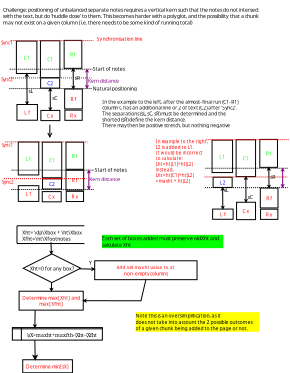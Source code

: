<?xml version="1.0" encoding="UTF-8"?>
<dia:diagram xmlns:dia="http://www.lysator.liu.se/~alla/dia/">
  <dia:layer name="Background" visible="true" connectable="true" active="true">
    <dia:object type="Standard - Text" version="1" id="O0">
      <dia:attribute name="obj_pos">
        <dia:point val="0.354,0.283"/>
      </dia:attribute>
      <dia:attribute name="obj_bb">
        <dia:rectangle val="0.354,0.047;0.354,0.343"/>
      </dia:attribute>
      <dia:attribute name="text">
        <dia:composite type="text">
          <dia:attribute name="string">
            <dia:string>##</dia:string>
          </dia:attribute>
          <dia:attribute name="font">
            <dia:font family="sans" style="0" name="Helvetica"/>
          </dia:attribute>
          <dia:attribute name="height">
            <dia:real val="0.317"/>
          </dia:attribute>
          <dia:attribute name="pos">
            <dia:point val="0.354,0.283"/>
          </dia:attribute>
          <dia:attribute name="color">
            <dia:color val="#000000ff"/>
          </dia:attribute>
          <dia:attribute name="alignment">
            <dia:enum val="0"/>
          </dia:attribute>
        </dia:composite>
      </dia:attribute>
      <dia:attribute name="valign">
        <dia:enum val="3"/>
      </dia:attribute>
    </dia:object>
    <dia:object type="Standard - Text" version="1" id="O1">
      <dia:attribute name="obj_pos">
        <dia:point val="0.301,0.548"/>
      </dia:attribute>
      <dia:attribute name="obj_bb">
        <dia:rectangle val="0.301,0.312;14.733,1.243"/>
      </dia:attribute>
      <dia:attribute name="text">
        <dia:composite type="text">
          <dia:attribute name="string">
            <dia:string>#Challenge: positioning of unbalanced separate notes requires a vertical kern such that the notes do not intersect
with the text, but do 'huddle close' to them. This becomes harder with a polyglot, and the possibility that a chunk
may not exist on a given column (i.e. there needs to be some kind of running total)#</dia:string>
          </dia:attribute>
          <dia:attribute name="font">
            <dia:font family="sans" style="0" name="Helvetica"/>
          </dia:attribute>
          <dia:attribute name="height">
            <dia:real val="0.317"/>
          </dia:attribute>
          <dia:attribute name="pos">
            <dia:point val="0.301,0.548"/>
          </dia:attribute>
          <dia:attribute name="color">
            <dia:color val="#000000ff"/>
          </dia:attribute>
          <dia:attribute name="alignment">
            <dia:enum val="0"/>
          </dia:attribute>
        </dia:composite>
      </dia:attribute>
      <dia:attribute name="valign">
        <dia:enum val="3"/>
      </dia:attribute>
    </dia:object>
    <dia:object type="Flowchart - Box" version="0" id="O2">
      <dia:attribute name="obj_pos">
        <dia:point val="5.169,4.75"/>
      </dia:attribute>
      <dia:attribute name="obj_bb">
        <dia:rectangle val="5.169,4.75;13.101,6.505"/>
      </dia:attribute>
      <dia:attribute name="elem_corner">
        <dia:point val="5.169,4.75"/>
      </dia:attribute>
      <dia:attribute name="elem_width">
        <dia:real val="7.932"/>
      </dia:attribute>
      <dia:attribute name="elem_height">
        <dia:real val="1.755"/>
      </dia:attribute>
      <dia:attribute name="border_width">
        <dia:real val="0"/>
      </dia:attribute>
      <dia:attribute name="border_color">
        <dia:color val="#ffffffff"/>
      </dia:attribute>
      <dia:attribute name="show_background">
        <dia:boolean val="false"/>
      </dia:attribute>
      <dia:attribute name="padding">
        <dia:real val="0.1"/>
      </dia:attribute>
      <dia:attribute name="text">
        <dia:composite type="text">
          <dia:attribute name="string">
            <dia:string>#In the example to the left, after the almost-final run (C1-R1)
column C has an additional line or 2 of text (C2) after 'Sync2'.
The separations (sL, sC, sR) must be determined and the 
shorted (sR) define the kern distance.
There may then be positive stretch, but nothing negative#</dia:string>
          </dia:attribute>
          <dia:attribute name="font">
            <dia:font family="sans" style="0" name="Helvetica"/>
          </dia:attribute>
          <dia:attribute name="height">
            <dia:real val="0.296"/>
          </dia:attribute>
          <dia:attribute name="pos">
            <dia:point val="5.269,5.107"/>
          </dia:attribute>
          <dia:attribute name="color">
            <dia:color val="#000000ff"/>
          </dia:attribute>
          <dia:attribute name="alignment">
            <dia:enum val="0"/>
          </dia:attribute>
        </dia:composite>
      </dia:attribute>
    </dia:object>
    <dia:object type="Flowchart - Box" version="0" id="O3">
      <dia:attribute name="obj_pos">
        <dia:point val="0.972,2.015"/>
      </dia:attribute>
      <dia:attribute name="obj_bb">
        <dia:rectangle val="0.967,2.01;2.003,3.641"/>
      </dia:attribute>
      <dia:attribute name="elem_corner">
        <dia:point val="0.972,2.015"/>
      </dia:attribute>
      <dia:attribute name="elem_width">
        <dia:real val="1.025"/>
      </dia:attribute>
      <dia:attribute name="elem_height">
        <dia:real val="1.621"/>
      </dia:attribute>
      <dia:attribute name="border_width">
        <dia:real val="0.01"/>
      </dia:attribute>
      <dia:attribute name="show_background">
        <dia:boolean val="true"/>
      </dia:attribute>
      <dia:attribute name="padding">
        <dia:real val="0.1"/>
      </dia:attribute>
      <dia:attribute name="text">
        <dia:composite type="text">
          <dia:attribute name="string">
            <dia:string>#L1#</dia:string>
          </dia:attribute>
          <dia:attribute name="font">
            <dia:font family="sans" style="0" name="Helvetica"/>
          </dia:attribute>
          <dia:attribute name="height">
            <dia:real val="0.3"/>
          </dia:attribute>
          <dia:attribute name="pos">
            <dia:point val="1.485,2.898"/>
          </dia:attribute>
          <dia:attribute name="color">
            <dia:color val="#00ff00ff"/>
          </dia:attribute>
          <dia:attribute name="alignment">
            <dia:enum val="1"/>
          </dia:attribute>
        </dia:composite>
      </dia:attribute>
    </dia:object>
    <dia:object type="Flowchart - Box" version="0" id="O4">
      <dia:attribute name="obj_pos">
        <dia:point val="2.174,1.998"/>
      </dia:attribute>
      <dia:attribute name="obj_bb">
        <dia:rectangle val="2.169,1.993;3.152,3.843"/>
      </dia:attribute>
      <dia:attribute name="elem_corner">
        <dia:point val="2.174,1.998"/>
      </dia:attribute>
      <dia:attribute name="elem_width">
        <dia:real val="0.972"/>
      </dia:attribute>
      <dia:attribute name="elem_height">
        <dia:real val="1.84"/>
      </dia:attribute>
      <dia:attribute name="border_width">
        <dia:real val="0.01"/>
      </dia:attribute>
      <dia:attribute name="show_background">
        <dia:boolean val="true"/>
      </dia:attribute>
      <dia:attribute name="padding">
        <dia:real val="0.1"/>
      </dia:attribute>
      <dia:attribute name="text">
        <dia:composite type="text">
          <dia:attribute name="string">
            <dia:string>#C1#</dia:string>
          </dia:attribute>
          <dia:attribute name="font">
            <dia:font family="sans" style="0" name="Helvetica"/>
          </dia:attribute>
          <dia:attribute name="height">
            <dia:real val="0.3"/>
          </dia:attribute>
          <dia:attribute name="pos">
            <dia:point val="2.66,2.99"/>
          </dia:attribute>
          <dia:attribute name="color">
            <dia:color val="#00ff00ff"/>
          </dia:attribute>
          <dia:attribute name="alignment">
            <dia:enum val="1"/>
          </dia:attribute>
        </dia:composite>
      </dia:attribute>
    </dia:object>
    <dia:object type="Flowchart - Box" version="0" id="O5">
      <dia:attribute name="obj_pos">
        <dia:point val="3.359,1.98"/>
      </dia:attribute>
      <dia:attribute name="obj_bb">
        <dia:rectangle val="3.354,1.975;4.248,3.381"/>
      </dia:attribute>
      <dia:attribute name="elem_corner">
        <dia:point val="3.359,1.98"/>
      </dia:attribute>
      <dia:attribute name="elem_width">
        <dia:real val="0.884"/>
      </dia:attribute>
      <dia:attribute name="elem_height">
        <dia:real val="1.397"/>
      </dia:attribute>
      <dia:attribute name="border_width">
        <dia:real val="0.01"/>
      </dia:attribute>
      <dia:attribute name="show_background">
        <dia:boolean val="true"/>
      </dia:attribute>
      <dia:attribute name="padding">
        <dia:real val="0.1"/>
      </dia:attribute>
      <dia:attribute name="text">
        <dia:composite type="text">
          <dia:attribute name="string">
            <dia:string>#R1#</dia:string>
          </dia:attribute>
          <dia:attribute name="font">
            <dia:font family="sans" style="0" name="Helvetica"/>
          </dia:attribute>
          <dia:attribute name="height">
            <dia:real val="0.3"/>
          </dia:attribute>
          <dia:attribute name="pos">
            <dia:point val="3.801,2.751"/>
          </dia:attribute>
          <dia:attribute name="color">
            <dia:color val="#00ff00ff"/>
          </dia:attribute>
          <dia:attribute name="alignment">
            <dia:enum val="1"/>
          </dia:attribute>
        </dia:composite>
      </dia:attribute>
    </dia:object>
    <dia:object type="Flowchart - Box" version="0" id="O6">
      <dia:attribute name="obj_pos">
        <dia:point val="2.183,3.856"/>
      </dia:attribute>
      <dia:attribute name="obj_bb">
        <dia:rectangle val="2.178,3.85;3.14,4.37"/>
      </dia:attribute>
      <dia:attribute name="elem_corner">
        <dia:point val="2.183,3.856"/>
      </dia:attribute>
      <dia:attribute name="elem_width">
        <dia:real val="0.952"/>
      </dia:attribute>
      <dia:attribute name="elem_height">
        <dia:real val="0.51"/>
      </dia:attribute>
      <dia:attribute name="border_width">
        <dia:real val="0.01"/>
      </dia:attribute>
      <dia:attribute name="show_background">
        <dia:boolean val="true"/>
      </dia:attribute>
      <dia:attribute name="padding">
        <dia:real val="0.1"/>
      </dia:attribute>
      <dia:attribute name="text">
        <dia:composite type="text">
          <dia:attribute name="string">
            <dia:string>#C2#</dia:string>
          </dia:attribute>
          <dia:attribute name="font">
            <dia:font family="sans" style="0" name="Helvetica"/>
          </dia:attribute>
          <dia:attribute name="height">
            <dia:real val="0.3"/>
          </dia:attribute>
          <dia:attribute name="pos">
            <dia:point val="2.659,4.183"/>
          </dia:attribute>
          <dia:attribute name="color">
            <dia:color val="#0000ffff"/>
          </dia:attribute>
          <dia:attribute name="alignment">
            <dia:enum val="1"/>
          </dia:attribute>
        </dia:composite>
      </dia:attribute>
    </dia:object>
    <dia:object type="Flowchart - Box" version="0" id="O7">
      <dia:attribute name="obj_pos">
        <dia:point val="0.999,5.185"/>
      </dia:attribute>
      <dia:attribute name="obj_bb">
        <dia:rectangle val="0.994,5.18;2.03,5.977"/>
      </dia:attribute>
      <dia:attribute name="elem_corner">
        <dia:point val="0.999,5.185"/>
      </dia:attribute>
      <dia:attribute name="elem_width">
        <dia:real val="1.025"/>
      </dia:attribute>
      <dia:attribute name="elem_height">
        <dia:real val="0.787"/>
      </dia:attribute>
      <dia:attribute name="border_width">
        <dia:real val="0.01"/>
      </dia:attribute>
      <dia:attribute name="show_background">
        <dia:boolean val="true"/>
      </dia:attribute>
      <dia:attribute name="padding">
        <dia:real val="0.1"/>
      </dia:attribute>
      <dia:attribute name="text">
        <dia:composite type="text">
          <dia:attribute name="string">
            <dia:string>#L f#</dia:string>
          </dia:attribute>
          <dia:attribute name="font">
            <dia:font family="sans" style="0" name="Helvetica"/>
          </dia:attribute>
          <dia:attribute name="height">
            <dia:real val="0.3"/>
          </dia:attribute>
          <dia:attribute name="pos">
            <dia:point val="1.512,5.651"/>
          </dia:attribute>
          <dia:attribute name="color">
            <dia:color val="#ff0000ff"/>
          </dia:attribute>
          <dia:attribute name="alignment">
            <dia:enum val="1"/>
          </dia:attribute>
        </dia:composite>
      </dia:attribute>
    </dia:object>
    <dia:object type="Flowchart - Box" version="0" id="O8">
      <dia:attribute name="obj_pos">
        <dia:point val="3.384,4.41"/>
      </dia:attribute>
      <dia:attribute name="obj_bb">
        <dia:rectangle val="3.379,4.405;4.272,5.411"/>
      </dia:attribute>
      <dia:attribute name="elem_corner">
        <dia:point val="3.384,4.41"/>
      </dia:attribute>
      <dia:attribute name="elem_width">
        <dia:real val="0.884"/>
      </dia:attribute>
      <dia:attribute name="elem_height">
        <dia:real val="0.996"/>
      </dia:attribute>
      <dia:attribute name="border_width">
        <dia:real val="0.01"/>
      </dia:attribute>
      <dia:attribute name="show_background">
        <dia:boolean val="true"/>
      </dia:attribute>
      <dia:attribute name="padding">
        <dia:real val="0.1"/>
      </dia:attribute>
      <dia:attribute name="text">
        <dia:composite type="text">
          <dia:attribute name="string">
            <dia:string>#R f#</dia:string>
          </dia:attribute>
          <dia:attribute name="font">
            <dia:font family="sans" style="0" name="Helvetica"/>
          </dia:attribute>
          <dia:attribute name="height">
            <dia:real val="0.3"/>
          </dia:attribute>
          <dia:attribute name="pos">
            <dia:point val="3.826,4.981"/>
          </dia:attribute>
          <dia:attribute name="color">
            <dia:color val="#ff0000ff"/>
          </dia:attribute>
          <dia:attribute name="alignment">
            <dia:enum val="1"/>
          </dia:attribute>
        </dia:composite>
      </dia:attribute>
    </dia:object>
    <dia:object type="Flowchart - Box" version="0" id="O9">
      <dia:attribute name="obj_pos">
        <dia:point val="3.396,5.467"/>
      </dia:attribute>
      <dia:attribute name="obj_bb">
        <dia:rectangle val="3.391,5.462;4.267,5.982"/>
      </dia:attribute>
      <dia:attribute name="elem_corner">
        <dia:point val="3.396,5.467"/>
      </dia:attribute>
      <dia:attribute name="elem_width">
        <dia:real val="0.866"/>
      </dia:attribute>
      <dia:attribute name="elem_height">
        <dia:real val="0.51"/>
      </dia:attribute>
      <dia:attribute name="border_width">
        <dia:real val="0.01"/>
      </dia:attribute>
      <dia:attribute name="show_background">
        <dia:boolean val="true"/>
      </dia:attribute>
      <dia:attribute name="padding">
        <dia:real val="0.1"/>
      </dia:attribute>
      <dia:attribute name="text">
        <dia:composite type="text">
          <dia:attribute name="string">
            <dia:string>#R x#</dia:string>
          </dia:attribute>
          <dia:attribute name="font">
            <dia:font family="sans" style="0" name="Helvetica"/>
          </dia:attribute>
          <dia:attribute name="height">
            <dia:real val="0.3"/>
          </dia:attribute>
          <dia:attribute name="pos">
            <dia:point val="3.829,5.795"/>
          </dia:attribute>
          <dia:attribute name="color">
            <dia:color val="#ff0000ff"/>
          </dia:attribute>
          <dia:attribute name="alignment">
            <dia:enum val="1"/>
          </dia:attribute>
        </dia:composite>
      </dia:attribute>
    </dia:object>
    <dia:object type="Flowchart - Box" version="0" id="O10">
      <dia:attribute name="obj_pos">
        <dia:point val="2.196,5.481"/>
      </dia:attribute>
      <dia:attribute name="obj_bb">
        <dia:rectangle val="2.191,5.476;3.149,5.996"/>
      </dia:attribute>
      <dia:attribute name="elem_corner">
        <dia:point val="2.196,5.481"/>
      </dia:attribute>
      <dia:attribute name="elem_width">
        <dia:real val="0.948"/>
      </dia:attribute>
      <dia:attribute name="elem_height">
        <dia:real val="0.51"/>
      </dia:attribute>
      <dia:attribute name="border_width">
        <dia:real val="0.01"/>
      </dia:attribute>
      <dia:attribute name="show_background">
        <dia:boolean val="true"/>
      </dia:attribute>
      <dia:attribute name="padding">
        <dia:real val="0.1"/>
      </dia:attribute>
      <dia:attribute name="text">
        <dia:composite type="text">
          <dia:attribute name="string">
            <dia:string>#C x#</dia:string>
          </dia:attribute>
          <dia:attribute name="font">
            <dia:font family="sans" style="0" name="Helvetica"/>
          </dia:attribute>
          <dia:attribute name="height">
            <dia:real val="0.3"/>
          </dia:attribute>
          <dia:attribute name="pos">
            <dia:point val="2.67,5.809"/>
          </dia:attribute>
          <dia:attribute name="color">
            <dia:color val="#ff0000ff"/>
          </dia:attribute>
          <dia:attribute name="alignment">
            <dia:enum val="1"/>
          </dia:attribute>
        </dia:composite>
      </dia:attribute>
    </dia:object>
    <dia:object type="Standard - Line" version="0" id="O11">
      <dia:attribute name="obj_pos">
        <dia:point val="0.622,4.39"/>
      </dia:attribute>
      <dia:attribute name="obj_bb">
        <dia:rectangle val="0.617,4.385;4.758,4.395"/>
      </dia:attribute>
      <dia:attribute name="conn_endpoints">
        <dia:point val="0.622,4.39"/>
        <dia:point val="4.753,4.39"/>
      </dia:attribute>
      <dia:attribute name="numcp">
        <dia:int val="1"/>
      </dia:attribute>
      <dia:attribute name="line_width">
        <dia:real val="0.01"/>
      </dia:attribute>
      <dia:attribute name="line_style">
        <dia:enum val="1"/>
      </dia:attribute>
      <dia:attribute name="dashlength">
        <dia:real val="0.02"/>
      </dia:attribute>
    </dia:object>
    <dia:object type="Standard - Line" version="0" id="O12">
      <dia:attribute name="obj_pos">
        <dia:point val="0.637,3.422"/>
      </dia:attribute>
      <dia:attribute name="obj_bb">
        <dia:rectangle val="0.632,3.417;4.773,3.427"/>
      </dia:attribute>
      <dia:attribute name="conn_endpoints">
        <dia:point val="0.637,3.422"/>
        <dia:point val="4.768,3.422"/>
      </dia:attribute>
      <dia:attribute name="numcp">
        <dia:int val="1"/>
      </dia:attribute>
      <dia:attribute name="line_width">
        <dia:real val="0.01"/>
      </dia:attribute>
      <dia:attribute name="line_style">
        <dia:enum val="1"/>
      </dia:attribute>
      <dia:attribute name="dashlength">
        <dia:real val="0.02"/>
      </dia:attribute>
    </dia:object>
    <dia:object type="Standard - Text" version="1" id="O13">
      <dia:attribute name="obj_pos">
        <dia:point val="4.785,4.485"/>
      </dia:attribute>
      <dia:attribute name="obj_bb">
        <dia:rectangle val="4.785,4.249;7.192,4.545"/>
      </dia:attribute>
      <dia:attribute name="text">
        <dia:composite type="text">
          <dia:attribute name="string">
            <dia:string>#Natural positioning#</dia:string>
          </dia:attribute>
          <dia:attribute name="font">
            <dia:font family="sans" style="0" name="Helvetica"/>
          </dia:attribute>
          <dia:attribute name="height">
            <dia:real val="0.317"/>
          </dia:attribute>
          <dia:attribute name="pos">
            <dia:point val="4.785,4.485"/>
          </dia:attribute>
          <dia:attribute name="color">
            <dia:color val="#000000ff"/>
          </dia:attribute>
          <dia:attribute name="alignment">
            <dia:enum val="0"/>
          </dia:attribute>
        </dia:composite>
      </dia:attribute>
      <dia:attribute name="valign">
        <dia:enum val="3"/>
      </dia:attribute>
    </dia:object>
    <dia:object type="Standard - Text" version="1" id="O14">
      <dia:attribute name="obj_pos">
        <dia:point val="4.785,3.497"/>
      </dia:attribute>
      <dia:attribute name="obj_bb">
        <dia:rectangle val="4.785,3.261;6.515,3.557"/>
      </dia:attribute>
      <dia:attribute name="text">
        <dia:composite type="text">
          <dia:attribute name="string">
            <dia:string>#Start of notes#</dia:string>
          </dia:attribute>
          <dia:attribute name="font">
            <dia:font family="sans" style="0" name="Helvetica"/>
          </dia:attribute>
          <dia:attribute name="height">
            <dia:real val="0.317"/>
          </dia:attribute>
          <dia:attribute name="pos">
            <dia:point val="4.785,3.497"/>
          </dia:attribute>
          <dia:attribute name="color">
            <dia:color val="#000000ff"/>
          </dia:attribute>
          <dia:attribute name="alignment">
            <dia:enum val="0"/>
          </dia:attribute>
        </dia:composite>
      </dia:attribute>
      <dia:attribute name="valign">
        <dia:enum val="3"/>
      </dia:attribute>
    </dia:object>
    <dia:object type="Standard - Line" version="0" id="O15">
      <dia:attribute name="obj_pos">
        <dia:point val="4.501,3.429"/>
      </dia:attribute>
      <dia:attribute name="obj_bb">
        <dia:rectangle val="4.44,3.424;4.562,4.374"/>
      </dia:attribute>
      <dia:attribute name="conn_endpoints">
        <dia:point val="4.501,3.429"/>
        <dia:point val="4.501,4.369"/>
      </dia:attribute>
      <dia:attribute name="numcp">
        <dia:int val="1"/>
      </dia:attribute>
      <dia:attribute name="line_color">
        <dia:color val="#800080ff"/>
      </dia:attribute>
      <dia:attribute name="line_width">
        <dia:real val="0.01"/>
      </dia:attribute>
      <dia:attribute name="start_arrow">
        <dia:enum val="22"/>
      </dia:attribute>
      <dia:attribute name="start_arrow_length">
        <dia:real val="0.1"/>
      </dia:attribute>
      <dia:attribute name="start_arrow_width">
        <dia:real val="0.1"/>
      </dia:attribute>
      <dia:attribute name="end_arrow">
        <dia:enum val="22"/>
      </dia:attribute>
      <dia:attribute name="end_arrow_length">
        <dia:real val="0.1"/>
      </dia:attribute>
      <dia:attribute name="end_arrow_width">
        <dia:real val="0.1"/>
      </dia:attribute>
    </dia:object>
    <dia:object type="Standard - Text" version="1" id="O16">
      <dia:attribute name="obj_pos">
        <dia:point val="4.558,4.099"/>
      </dia:attribute>
      <dia:attribute name="obj_bb">
        <dia:rectangle val="4.558,3.863;6.285,4.158"/>
      </dia:attribute>
      <dia:attribute name="text">
        <dia:composite type="text">
          <dia:attribute name="string">
            <dia:string>#Kern distance#</dia:string>
          </dia:attribute>
          <dia:attribute name="font">
            <dia:font family="sans" style="0" name="Helvetica"/>
          </dia:attribute>
          <dia:attribute name="height">
            <dia:real val="0.317"/>
          </dia:attribute>
          <dia:attribute name="pos">
            <dia:point val="4.558,4.099"/>
          </dia:attribute>
          <dia:attribute name="color">
            <dia:color val="#800080ff"/>
          </dia:attribute>
          <dia:attribute name="alignment">
            <dia:enum val="0"/>
          </dia:attribute>
        </dia:composite>
      </dia:attribute>
      <dia:attribute name="valign">
        <dia:enum val="3"/>
      </dia:attribute>
    </dia:object>
    <dia:object type="Standard - Line" version="0" id="O17">
      <dia:attribute name="obj_pos">
        <dia:point val="0.686,1.991"/>
      </dia:attribute>
      <dia:attribute name="obj_bb">
        <dia:rectangle val="0.681,1.986;4.822,1.996"/>
      </dia:attribute>
      <dia:attribute name="conn_endpoints">
        <dia:point val="0.686,1.991"/>
        <dia:point val="4.817,1.991"/>
      </dia:attribute>
      <dia:attribute name="numcp">
        <dia:int val="1"/>
      </dia:attribute>
      <dia:attribute name="line_color">
        <dia:color val="#ff0000ff"/>
      </dia:attribute>
      <dia:attribute name="line_width">
        <dia:real val="0.01"/>
      </dia:attribute>
      <dia:attribute name="line_style">
        <dia:enum val="1"/>
      </dia:attribute>
      <dia:attribute name="dashlength">
        <dia:real val="0.02"/>
      </dia:attribute>
    </dia:object>
    <dia:object type="Standard - Text" version="1" id="O18">
      <dia:attribute name="obj_pos">
        <dia:point val="4.971,1.993"/>
      </dia:attribute>
      <dia:attribute name="obj_bb">
        <dia:rectangle val="4.971,1.757;4.971,2.053"/>
      </dia:attribute>
      <dia:attribute name="text">
        <dia:composite type="text">
          <dia:attribute name="string">
            <dia:string>##</dia:string>
          </dia:attribute>
          <dia:attribute name="font">
            <dia:font family="sans" style="0" name="Helvetica"/>
          </dia:attribute>
          <dia:attribute name="height">
            <dia:real val="0.317"/>
          </dia:attribute>
          <dia:attribute name="pos">
            <dia:point val="4.971,1.993"/>
          </dia:attribute>
          <dia:attribute name="color">
            <dia:color val="#000000ff"/>
          </dia:attribute>
          <dia:attribute name="alignment">
            <dia:enum val="0"/>
          </dia:attribute>
        </dia:composite>
      </dia:attribute>
      <dia:attribute name="valign">
        <dia:enum val="3"/>
      </dia:attribute>
    </dia:object>
    <dia:object type="Standard - Text" version="1" id="O19">
      <dia:attribute name="obj_pos">
        <dia:point val="4.977,1.996"/>
      </dia:attribute>
      <dia:attribute name="obj_bb">
        <dia:rectangle val="4.977,1.76;7.542,2.056"/>
      </dia:attribute>
      <dia:attribute name="text">
        <dia:composite type="text">
          <dia:attribute name="string">
            <dia:string>#Synchronisation line#</dia:string>
          </dia:attribute>
          <dia:attribute name="font">
            <dia:font family="sans" style="0" name="Helvetica"/>
          </dia:attribute>
          <dia:attribute name="height">
            <dia:real val="0.317"/>
          </dia:attribute>
          <dia:attribute name="pos">
            <dia:point val="4.977,1.996"/>
          </dia:attribute>
          <dia:attribute name="color">
            <dia:color val="#ff0000ff"/>
          </dia:attribute>
          <dia:attribute name="alignment">
            <dia:enum val="0"/>
          </dia:attribute>
        </dia:composite>
      </dia:attribute>
      <dia:attribute name="valign">
        <dia:enum val="3"/>
      </dia:attribute>
    </dia:object>
    <dia:object type="Flowchart - Box" version="0" id="O20">
      <dia:attribute name="obj_pos">
        <dia:point val="1.065,7.062"/>
      </dia:attribute>
      <dia:attribute name="obj_bb">
        <dia:rectangle val="1.06,7.057;2.095,8.712"/>
      </dia:attribute>
      <dia:attribute name="elem_corner">
        <dia:point val="1.065,7.062"/>
      </dia:attribute>
      <dia:attribute name="elem_width">
        <dia:real val="1.025"/>
      </dia:attribute>
      <dia:attribute name="elem_height">
        <dia:real val="1.645"/>
      </dia:attribute>
      <dia:attribute name="border_width">
        <dia:real val="0.01"/>
      </dia:attribute>
      <dia:attribute name="show_background">
        <dia:boolean val="true"/>
      </dia:attribute>
      <dia:attribute name="padding">
        <dia:real val="0.1"/>
      </dia:attribute>
      <dia:attribute name="text">
        <dia:composite type="text">
          <dia:attribute name="string">
            <dia:string>#L1#</dia:string>
          </dia:attribute>
          <dia:attribute name="font">
            <dia:font family="sans" style="0" name="Helvetica"/>
          </dia:attribute>
          <dia:attribute name="height">
            <dia:real val="0.3"/>
          </dia:attribute>
          <dia:attribute name="pos">
            <dia:point val="1.578,7.957"/>
          </dia:attribute>
          <dia:attribute name="color">
            <dia:color val="#00ff00ff"/>
          </dia:attribute>
          <dia:attribute name="alignment">
            <dia:enum val="1"/>
          </dia:attribute>
        </dia:composite>
      </dia:attribute>
    </dia:object>
    <dia:object type="Flowchart - Box" version="0" id="O21">
      <dia:attribute name="obj_pos">
        <dia:point val="2.267,7.069"/>
      </dia:attribute>
      <dia:attribute name="obj_bb">
        <dia:rectangle val="2.262,7.064;3.244,8.854"/>
      </dia:attribute>
      <dia:attribute name="elem_corner">
        <dia:point val="2.267,7.069"/>
      </dia:attribute>
      <dia:attribute name="elem_width">
        <dia:real val="0.972"/>
      </dia:attribute>
      <dia:attribute name="elem_height">
        <dia:real val="1.78"/>
      </dia:attribute>
      <dia:attribute name="border_width">
        <dia:real val="0.01"/>
      </dia:attribute>
      <dia:attribute name="show_background">
        <dia:boolean val="true"/>
      </dia:attribute>
      <dia:attribute name="padding">
        <dia:real val="0.1"/>
      </dia:attribute>
      <dia:attribute name="text">
        <dia:composite type="text">
          <dia:attribute name="string">
            <dia:string>#C1#</dia:string>
          </dia:attribute>
          <dia:attribute name="font">
            <dia:font family="sans" style="0" name="Helvetica"/>
          </dia:attribute>
          <dia:attribute name="height">
            <dia:real val="0.3"/>
          </dia:attribute>
          <dia:attribute name="pos">
            <dia:point val="2.753,8.032"/>
          </dia:attribute>
          <dia:attribute name="color">
            <dia:color val="#00ff00ff"/>
          </dia:attribute>
          <dia:attribute name="alignment">
            <dia:enum val="1"/>
          </dia:attribute>
        </dia:composite>
      </dia:attribute>
    </dia:object>
    <dia:object type="Flowchart - Box" version="0" id="O22">
      <dia:attribute name="obj_pos">
        <dia:point val="3.452,7.069"/>
      </dia:attribute>
      <dia:attribute name="obj_bb">
        <dia:rectangle val="3.447,7.064;4.34,8.428"/>
      </dia:attribute>
      <dia:attribute name="elem_corner">
        <dia:point val="3.452,7.069"/>
      </dia:attribute>
      <dia:attribute name="elem_width">
        <dia:real val="0.884"/>
      </dia:attribute>
      <dia:attribute name="elem_height">
        <dia:real val="1.355"/>
      </dia:attribute>
      <dia:attribute name="border_width">
        <dia:real val="0.01"/>
      </dia:attribute>
      <dia:attribute name="show_background">
        <dia:boolean val="true"/>
      </dia:attribute>
      <dia:attribute name="padding">
        <dia:real val="0.1"/>
      </dia:attribute>
      <dia:attribute name="text">
        <dia:composite type="text">
          <dia:attribute name="string">
            <dia:string>#R1#</dia:string>
          </dia:attribute>
          <dia:attribute name="font">
            <dia:font family="sans" style="0" name="Helvetica"/>
          </dia:attribute>
          <dia:attribute name="height">
            <dia:real val="0.3"/>
          </dia:attribute>
          <dia:attribute name="pos">
            <dia:point val="3.894,7.819"/>
          </dia:attribute>
          <dia:attribute name="color">
            <dia:color val="#00ff00ff"/>
          </dia:attribute>
          <dia:attribute name="alignment">
            <dia:enum val="1"/>
          </dia:attribute>
        </dia:composite>
      </dia:attribute>
    </dia:object>
    <dia:object type="Flowchart - Box" version="0" id="O23">
      <dia:attribute name="obj_pos">
        <dia:point val="2.276,8.902"/>
      </dia:attribute>
      <dia:attribute name="obj_bb">
        <dia:rectangle val="2.271,8.897;3.233,9.417"/>
      </dia:attribute>
      <dia:attribute name="elem_corner">
        <dia:point val="2.276,8.902"/>
      </dia:attribute>
      <dia:attribute name="elem_width">
        <dia:real val="0.952"/>
      </dia:attribute>
      <dia:attribute name="elem_height">
        <dia:real val="0.51"/>
      </dia:attribute>
      <dia:attribute name="border_width">
        <dia:real val="0.01"/>
      </dia:attribute>
      <dia:attribute name="show_background">
        <dia:boolean val="true"/>
      </dia:attribute>
      <dia:attribute name="padding">
        <dia:real val="0.1"/>
      </dia:attribute>
      <dia:attribute name="text">
        <dia:composite type="text">
          <dia:attribute name="string">
            <dia:string>#C2#</dia:string>
          </dia:attribute>
          <dia:attribute name="font">
            <dia:font family="sans" style="0" name="Helvetica"/>
          </dia:attribute>
          <dia:attribute name="height">
            <dia:real val="0.3"/>
          </dia:attribute>
          <dia:attribute name="pos">
            <dia:point val="2.752,9.23"/>
          </dia:attribute>
          <dia:attribute name="color">
            <dia:color val="#0000ffff"/>
          </dia:attribute>
          <dia:attribute name="alignment">
            <dia:enum val="1"/>
          </dia:attribute>
        </dia:composite>
      </dia:attribute>
    </dia:object>
    <dia:object type="Flowchart - Box" version="0" id="O24">
      <dia:attribute name="obj_pos">
        <dia:point val="1.067,9.244"/>
      </dia:attribute>
      <dia:attribute name="obj_bb">
        <dia:rectangle val="1.062,9.239;2.098,10.037"/>
      </dia:attribute>
      <dia:attribute name="elem_corner">
        <dia:point val="1.067,9.244"/>
      </dia:attribute>
      <dia:attribute name="elem_width">
        <dia:real val="1.025"/>
      </dia:attribute>
      <dia:attribute name="elem_height">
        <dia:real val="0.787"/>
      </dia:attribute>
      <dia:attribute name="border_width">
        <dia:real val="0.01"/>
      </dia:attribute>
      <dia:attribute name="show_background">
        <dia:boolean val="true"/>
      </dia:attribute>
      <dia:attribute name="padding">
        <dia:real val="0.1"/>
      </dia:attribute>
      <dia:attribute name="text">
        <dia:composite type="text">
          <dia:attribute name="string">
            <dia:string>#L f#</dia:string>
          </dia:attribute>
          <dia:attribute name="font">
            <dia:font family="sans" style="0" name="Helvetica"/>
          </dia:attribute>
          <dia:attribute name="height">
            <dia:real val="0.3"/>
          </dia:attribute>
          <dia:attribute name="pos">
            <dia:point val="1.58,9.71"/>
          </dia:attribute>
          <dia:attribute name="color">
            <dia:color val="#ff0000ff"/>
          </dia:attribute>
          <dia:attribute name="alignment">
            <dia:enum val="1"/>
          </dia:attribute>
        </dia:composite>
      </dia:attribute>
    </dia:object>
    <dia:object type="Flowchart - Box" version="0" id="O25">
      <dia:attribute name="obj_pos">
        <dia:point val="3.452,8.47"/>
      </dia:attribute>
      <dia:attribute name="obj_bb">
        <dia:rectangle val="3.447,8.465;4.34,9.471"/>
      </dia:attribute>
      <dia:attribute name="elem_corner">
        <dia:point val="3.452,8.47"/>
      </dia:attribute>
      <dia:attribute name="elem_width">
        <dia:real val="0.884"/>
      </dia:attribute>
      <dia:attribute name="elem_height">
        <dia:real val="0.996"/>
      </dia:attribute>
      <dia:attribute name="border_width">
        <dia:real val="0.01"/>
      </dia:attribute>
      <dia:attribute name="show_background">
        <dia:boolean val="true"/>
      </dia:attribute>
      <dia:attribute name="padding">
        <dia:real val="0.1"/>
      </dia:attribute>
      <dia:attribute name="text">
        <dia:composite type="text">
          <dia:attribute name="string">
            <dia:string>#R f#</dia:string>
          </dia:attribute>
          <dia:attribute name="font">
            <dia:font family="sans" style="0" name="Helvetica"/>
          </dia:attribute>
          <dia:attribute name="height">
            <dia:real val="0.3"/>
          </dia:attribute>
          <dia:attribute name="pos">
            <dia:point val="3.893,9.041"/>
          </dia:attribute>
          <dia:attribute name="color">
            <dia:color val="#ff0000ff"/>
          </dia:attribute>
          <dia:attribute name="alignment">
            <dia:enum val="1"/>
          </dia:attribute>
        </dia:composite>
      </dia:attribute>
    </dia:object>
    <dia:object type="Flowchart - Box" version="0" id="O26">
      <dia:attribute name="obj_pos">
        <dia:point val="3.464,9.527"/>
      </dia:attribute>
      <dia:attribute name="obj_bb">
        <dia:rectangle val="3.459,9.522;4.335,10.042"/>
      </dia:attribute>
      <dia:attribute name="elem_corner">
        <dia:point val="3.464,9.527"/>
      </dia:attribute>
      <dia:attribute name="elem_width">
        <dia:real val="0.866"/>
      </dia:attribute>
      <dia:attribute name="elem_height">
        <dia:real val="0.51"/>
      </dia:attribute>
      <dia:attribute name="border_width">
        <dia:real val="0.01"/>
      </dia:attribute>
      <dia:attribute name="show_background">
        <dia:boolean val="true"/>
      </dia:attribute>
      <dia:attribute name="padding">
        <dia:real val="0.1"/>
      </dia:attribute>
      <dia:attribute name="text">
        <dia:composite type="text">
          <dia:attribute name="string">
            <dia:string>#R x#</dia:string>
          </dia:attribute>
          <dia:attribute name="font">
            <dia:font family="sans" style="0" name="Helvetica"/>
          </dia:attribute>
          <dia:attribute name="height">
            <dia:real val="0.3"/>
          </dia:attribute>
          <dia:attribute name="pos">
            <dia:point val="3.897,9.854"/>
          </dia:attribute>
          <dia:attribute name="color">
            <dia:color val="#ff0000ff"/>
          </dia:attribute>
          <dia:attribute name="alignment">
            <dia:enum val="1"/>
          </dia:attribute>
        </dia:composite>
      </dia:attribute>
    </dia:object>
    <dia:object type="Flowchart - Box" version="0" id="O27">
      <dia:attribute name="obj_pos">
        <dia:point val="2.264,9.541"/>
      </dia:attribute>
      <dia:attribute name="obj_bb">
        <dia:rectangle val="2.259,9.536;3.217,10.056"/>
      </dia:attribute>
      <dia:attribute name="elem_corner">
        <dia:point val="2.264,9.541"/>
      </dia:attribute>
      <dia:attribute name="elem_width">
        <dia:real val="0.948"/>
      </dia:attribute>
      <dia:attribute name="elem_height">
        <dia:real val="0.51"/>
      </dia:attribute>
      <dia:attribute name="border_width">
        <dia:real val="0.01"/>
      </dia:attribute>
      <dia:attribute name="show_background">
        <dia:boolean val="true"/>
      </dia:attribute>
      <dia:attribute name="padding">
        <dia:real val="0.1"/>
      </dia:attribute>
      <dia:attribute name="text">
        <dia:composite type="text">
          <dia:attribute name="string">
            <dia:string>#C x#</dia:string>
          </dia:attribute>
          <dia:attribute name="font">
            <dia:font family="sans" style="0" name="Helvetica"/>
          </dia:attribute>
          <dia:attribute name="height">
            <dia:real val="0.3"/>
          </dia:attribute>
          <dia:attribute name="pos">
            <dia:point val="2.738,9.869"/>
          </dia:attribute>
          <dia:attribute name="color">
            <dia:color val="#ff0000ff"/>
          </dia:attribute>
          <dia:attribute name="alignment">
            <dia:enum val="1"/>
          </dia:attribute>
        </dia:composite>
      </dia:attribute>
    </dia:object>
    <dia:object type="Standard - Line" version="0" id="O28">
      <dia:attribute name="obj_pos">
        <dia:point val="0.715,9.437"/>
      </dia:attribute>
      <dia:attribute name="obj_bb">
        <dia:rectangle val="0.71,9.432;4.851,9.442"/>
      </dia:attribute>
      <dia:attribute name="conn_endpoints">
        <dia:point val="0.715,9.437"/>
        <dia:point val="4.846,9.437"/>
      </dia:attribute>
      <dia:attribute name="numcp">
        <dia:int val="1"/>
      </dia:attribute>
      <dia:attribute name="line_width">
        <dia:real val="0.01"/>
      </dia:attribute>
      <dia:attribute name="line_style">
        <dia:enum val="1"/>
      </dia:attribute>
      <dia:attribute name="dashlength">
        <dia:real val="0.02"/>
      </dia:attribute>
    </dia:object>
    <dia:object type="Standard - Line" version="0" id="O29">
      <dia:attribute name="obj_pos">
        <dia:point val="0.73,8.469"/>
      </dia:attribute>
      <dia:attribute name="obj_bb">
        <dia:rectangle val="0.725,8.464;4.865,8.474"/>
      </dia:attribute>
      <dia:attribute name="conn_endpoints">
        <dia:point val="0.73,8.469"/>
        <dia:point val="4.86,8.469"/>
      </dia:attribute>
      <dia:attribute name="numcp">
        <dia:int val="1"/>
      </dia:attribute>
      <dia:attribute name="line_width">
        <dia:real val="0.01"/>
      </dia:attribute>
      <dia:attribute name="line_style">
        <dia:enum val="1"/>
      </dia:attribute>
      <dia:attribute name="dashlength">
        <dia:real val="0.02"/>
      </dia:attribute>
    </dia:object>
    <dia:object type="Standard - Text" version="1" id="O30">
      <dia:attribute name="obj_pos">
        <dia:point val="4.878,8.544"/>
      </dia:attribute>
      <dia:attribute name="obj_bb">
        <dia:rectangle val="4.878,8.308;6.608,8.603"/>
      </dia:attribute>
      <dia:attribute name="text">
        <dia:composite type="text">
          <dia:attribute name="string">
            <dia:string>#Start of notes#</dia:string>
          </dia:attribute>
          <dia:attribute name="font">
            <dia:font family="sans" style="0" name="Helvetica"/>
          </dia:attribute>
          <dia:attribute name="height">
            <dia:real val="0.317"/>
          </dia:attribute>
          <dia:attribute name="pos">
            <dia:point val="4.878,8.544"/>
          </dia:attribute>
          <dia:attribute name="color">
            <dia:color val="#000000ff"/>
          </dia:attribute>
          <dia:attribute name="alignment">
            <dia:enum val="0"/>
          </dia:attribute>
        </dia:composite>
      </dia:attribute>
      <dia:attribute name="valign">
        <dia:enum val="3"/>
      </dia:attribute>
    </dia:object>
    <dia:object type="Standard - Line" version="0" id="O31">
      <dia:attribute name="obj_pos">
        <dia:point val="4.594,8.476"/>
      </dia:attribute>
      <dia:attribute name="obj_bb">
        <dia:rectangle val="4.533,8.471;4.655,9.421"/>
      </dia:attribute>
      <dia:attribute name="conn_endpoints">
        <dia:point val="4.594,8.476"/>
        <dia:point val="4.594,9.416"/>
      </dia:attribute>
      <dia:attribute name="numcp">
        <dia:int val="1"/>
      </dia:attribute>
      <dia:attribute name="line_color">
        <dia:color val="#800080ff"/>
      </dia:attribute>
      <dia:attribute name="line_width">
        <dia:real val="0.01"/>
      </dia:attribute>
      <dia:attribute name="start_arrow">
        <dia:enum val="22"/>
      </dia:attribute>
      <dia:attribute name="start_arrow_length">
        <dia:real val="0.1"/>
      </dia:attribute>
      <dia:attribute name="start_arrow_width">
        <dia:real val="0.1"/>
      </dia:attribute>
      <dia:attribute name="end_arrow">
        <dia:enum val="22"/>
      </dia:attribute>
      <dia:attribute name="end_arrow_length">
        <dia:real val="0.1"/>
      </dia:attribute>
      <dia:attribute name="end_arrow_width">
        <dia:real val="0.1"/>
      </dia:attribute>
    </dia:object>
    <dia:object type="Standard - Text" version="1" id="O32">
      <dia:attribute name="obj_pos">
        <dia:point val="4.616,9.019"/>
      </dia:attribute>
      <dia:attribute name="obj_bb">
        <dia:rectangle val="4.616,8.784;6.344,9.079"/>
      </dia:attribute>
      <dia:attribute name="text">
        <dia:composite type="text">
          <dia:attribute name="string">
            <dia:string>#Kern distance#</dia:string>
          </dia:attribute>
          <dia:attribute name="font">
            <dia:font family="sans" style="0" name="Helvetica"/>
          </dia:attribute>
          <dia:attribute name="height">
            <dia:real val="0.317"/>
          </dia:attribute>
          <dia:attribute name="pos">
            <dia:point val="4.616,9.019"/>
          </dia:attribute>
          <dia:attribute name="color">
            <dia:color val="#800080ff"/>
          </dia:attribute>
          <dia:attribute name="alignment">
            <dia:enum val="0"/>
          </dia:attribute>
        </dia:composite>
      </dia:attribute>
      <dia:attribute name="valign">
        <dia:enum val="3"/>
      </dia:attribute>
    </dia:object>
    <dia:object type="Standard - Line" version="0" id="O33">
      <dia:attribute name="obj_pos">
        <dia:point val="0.39,7.055"/>
      </dia:attribute>
      <dia:attribute name="obj_bb">
        <dia:rectangle val="0.385,7.05;4.526,7.06"/>
      </dia:attribute>
      <dia:attribute name="conn_endpoints">
        <dia:point val="0.39,7.055"/>
        <dia:point val="4.521,7.055"/>
      </dia:attribute>
      <dia:attribute name="numcp">
        <dia:int val="1"/>
      </dia:attribute>
      <dia:attribute name="line_color">
        <dia:color val="#ff0000ff"/>
      </dia:attribute>
      <dia:attribute name="line_width">
        <dia:real val="0.01"/>
      </dia:attribute>
      <dia:attribute name="line_style">
        <dia:enum val="1"/>
      </dia:attribute>
      <dia:attribute name="dashlength">
        <dia:real val="0.02"/>
      </dia:attribute>
    </dia:object>
    <dia:object type="Standard - Text" version="1" id="O34">
      <dia:attribute name="obj_pos">
        <dia:point val="5.064,7.04"/>
      </dia:attribute>
      <dia:attribute name="obj_bb">
        <dia:rectangle val="5.064,6.804;5.064,7.1"/>
      </dia:attribute>
      <dia:attribute name="text">
        <dia:composite type="text">
          <dia:attribute name="string">
            <dia:string>##</dia:string>
          </dia:attribute>
          <dia:attribute name="font">
            <dia:font family="sans" style="0" name="Helvetica"/>
          </dia:attribute>
          <dia:attribute name="height">
            <dia:real val="0.317"/>
          </dia:attribute>
          <dia:attribute name="pos">
            <dia:point val="5.064,7.04"/>
          </dia:attribute>
          <dia:attribute name="color">
            <dia:color val="#000000ff"/>
          </dia:attribute>
          <dia:attribute name="alignment">
            <dia:enum val="0"/>
          </dia:attribute>
        </dia:composite>
      </dia:attribute>
      <dia:attribute name="valign">
        <dia:enum val="3"/>
      </dia:attribute>
    </dia:object>
    <dia:object type="Standard - Line" version="0" id="O35">
      <dia:attribute name="obj_pos">
        <dia:point val="1.493,3.641"/>
      </dia:attribute>
      <dia:attribute name="obj_bb">
        <dia:rectangle val="1.428,3.636;1.568,5.185"/>
      </dia:attribute>
      <dia:attribute name="conn_endpoints">
        <dia:point val="1.493,3.641"/>
        <dia:point val="1.508,5.18"/>
      </dia:attribute>
      <dia:attribute name="numcp">
        <dia:int val="1"/>
      </dia:attribute>
      <dia:attribute name="line_width">
        <dia:real val="0.01"/>
      </dia:attribute>
      <dia:attribute name="start_arrow">
        <dia:enum val="22"/>
      </dia:attribute>
      <dia:attribute name="start_arrow_length">
        <dia:real val="0.11"/>
      </dia:attribute>
      <dia:attribute name="start_arrow_width">
        <dia:real val="0.11"/>
      </dia:attribute>
      <dia:attribute name="end_arrow">
        <dia:enum val="22"/>
      </dia:attribute>
      <dia:attribute name="end_arrow_length">
        <dia:real val="0.1"/>
      </dia:attribute>
      <dia:attribute name="end_arrow_width">
        <dia:real val="0.1"/>
      </dia:attribute>
      <dia:connections>
        <dia:connection handle="0" to="O3" connection="16"/>
        <dia:connection handle="1" to="O7" connection="16"/>
      </dia:connections>
    </dia:object>
    <dia:object type="Standard - Line" version="0" id="O36">
      <dia:attribute name="obj_pos">
        <dia:point val="2.661,4.368"/>
      </dia:attribute>
      <dia:attribute name="obj_bb">
        <dia:rectangle val="2.596,4.363;2.729,5.484"/>
      </dia:attribute>
      <dia:attribute name="conn_endpoints">
        <dia:point val="2.661,4.368"/>
        <dia:point val="2.668,5.479"/>
      </dia:attribute>
      <dia:attribute name="numcp">
        <dia:int val="1"/>
      </dia:attribute>
      <dia:attribute name="line_width">
        <dia:real val="0.01"/>
      </dia:attribute>
      <dia:attribute name="start_arrow">
        <dia:enum val="22"/>
      </dia:attribute>
      <dia:attribute name="start_arrow_length">
        <dia:real val="0.11"/>
      </dia:attribute>
      <dia:attribute name="start_arrow_width">
        <dia:real val="0.11"/>
      </dia:attribute>
      <dia:attribute name="end_arrow">
        <dia:enum val="22"/>
      </dia:attribute>
      <dia:attribute name="end_arrow_length">
        <dia:real val="0.1"/>
      </dia:attribute>
      <dia:attribute name="end_arrow_width">
        <dia:real val="0.1"/>
      </dia:attribute>
      <dia:connections>
        <dia:connection handle="0" to="O6" connection="16"/>
        <dia:connection handle="1" to="O10" connection="16"/>
      </dia:connections>
    </dia:object>
    <dia:object type="Standard - Line" version="0" id="O37">
      <dia:attribute name="obj_pos">
        <dia:point val="3.809,3.381"/>
      </dia:attribute>
      <dia:attribute name="obj_bb">
        <dia:rectangle val="3.744,3.376;3.88,4.411"/>
      </dia:attribute>
      <dia:attribute name="conn_endpoints">
        <dia:point val="3.809,3.381"/>
        <dia:point val="3.82,4.406"/>
      </dia:attribute>
      <dia:attribute name="numcp">
        <dia:int val="1"/>
      </dia:attribute>
      <dia:attribute name="line_width">
        <dia:real val="0.01"/>
      </dia:attribute>
      <dia:attribute name="start_arrow">
        <dia:enum val="22"/>
      </dia:attribute>
      <dia:attribute name="start_arrow_length">
        <dia:real val="0.11"/>
      </dia:attribute>
      <dia:attribute name="start_arrow_width">
        <dia:real val="0.11"/>
      </dia:attribute>
      <dia:attribute name="end_arrow">
        <dia:enum val="22"/>
      </dia:attribute>
      <dia:attribute name="end_arrow_length">
        <dia:real val="0.1"/>
      </dia:attribute>
      <dia:attribute name="end_arrow_width">
        <dia:real val="0.1"/>
      </dia:attribute>
      <dia:connections>
        <dia:connection handle="0" to="O5" connection="16"/>
        <dia:connection handle="1" to="O8" connection="16"/>
      </dia:connections>
    </dia:object>
    <dia:object type="Standard - Text" version="1" id="O38">
      <dia:attribute name="obj_pos">
        <dia:point val="1.599,4.56"/>
      </dia:attribute>
      <dia:attribute name="obj_bb">
        <dia:rectangle val="1.599,4.324;1.599,4.62"/>
      </dia:attribute>
      <dia:attribute name="text">
        <dia:composite type="text">
          <dia:attribute name="string">
            <dia:string>##</dia:string>
          </dia:attribute>
          <dia:attribute name="font">
            <dia:font family="sans" style="0" name="Helvetica"/>
          </dia:attribute>
          <dia:attribute name="height">
            <dia:real val="0.317"/>
          </dia:attribute>
          <dia:attribute name="pos">
            <dia:point val="1.599,4.56"/>
          </dia:attribute>
          <dia:attribute name="color">
            <dia:color val="#000000ff"/>
          </dia:attribute>
          <dia:attribute name="alignment">
            <dia:enum val="0"/>
          </dia:attribute>
        </dia:composite>
      </dia:attribute>
      <dia:attribute name="valign">
        <dia:enum val="3"/>
      </dia:attribute>
    </dia:object>
    <dia:object type="Standard - Text" version="1" id="O39">
      <dia:attribute name="obj_pos">
        <dia:point val="1.574,4.61"/>
      </dia:attribute>
      <dia:attribute name="obj_bb">
        <dia:rectangle val="1.574,4.374;1.849,4.67"/>
      </dia:attribute>
      <dia:attribute name="text">
        <dia:composite type="text">
          <dia:attribute name="string">
            <dia:string>#sL#</dia:string>
          </dia:attribute>
          <dia:attribute name="font">
            <dia:font family="sans" style="0" name="Helvetica"/>
          </dia:attribute>
          <dia:attribute name="height">
            <dia:real val="0.317"/>
          </dia:attribute>
          <dia:attribute name="pos">
            <dia:point val="1.574,4.61"/>
          </dia:attribute>
          <dia:attribute name="color">
            <dia:color val="#000000ff"/>
          </dia:attribute>
          <dia:attribute name="alignment">
            <dia:enum val="0"/>
          </dia:attribute>
        </dia:composite>
      </dia:attribute>
      <dia:attribute name="valign">
        <dia:enum val="3"/>
      </dia:attribute>
    </dia:object>
    <dia:object type="Standard - Text" version="1" id="O40">
      <dia:attribute name="obj_pos">
        <dia:point val="2.761,4.96"/>
      </dia:attribute>
      <dia:attribute name="obj_bb">
        <dia:rectangle val="2.761,4.724;3.071,5.02"/>
      </dia:attribute>
      <dia:attribute name="text">
        <dia:composite type="text">
          <dia:attribute name="string">
            <dia:string>#sC#</dia:string>
          </dia:attribute>
          <dia:attribute name="font">
            <dia:font family="sans" style="0" name="Helvetica"/>
          </dia:attribute>
          <dia:attribute name="height">
            <dia:real val="0.317"/>
          </dia:attribute>
          <dia:attribute name="pos">
            <dia:point val="2.761,4.96"/>
          </dia:attribute>
          <dia:attribute name="color">
            <dia:color val="#000000ff"/>
          </dia:attribute>
          <dia:attribute name="alignment">
            <dia:enum val="0"/>
          </dia:attribute>
        </dia:composite>
      </dia:attribute>
      <dia:attribute name="valign">
        <dia:enum val="3"/>
      </dia:attribute>
    </dia:object>
    <dia:object type="Standard - Text" version="1" id="O41">
      <dia:attribute name="obj_pos">
        <dia:point val="3.886,3.947"/>
      </dia:attribute>
      <dia:attribute name="obj_bb">
        <dia:rectangle val="3.886,3.712;4.196,4.007"/>
      </dia:attribute>
      <dia:attribute name="text">
        <dia:composite type="text">
          <dia:attribute name="string">
            <dia:string>#sR#</dia:string>
          </dia:attribute>
          <dia:attribute name="font">
            <dia:font family="sans" style="0" name="Helvetica"/>
          </dia:attribute>
          <dia:attribute name="height">
            <dia:real val="0.317"/>
          </dia:attribute>
          <dia:attribute name="pos">
            <dia:point val="3.886,3.947"/>
          </dia:attribute>
          <dia:attribute name="color">
            <dia:color val="#000000ff"/>
          </dia:attribute>
          <dia:attribute name="alignment">
            <dia:enum val="0"/>
          </dia:attribute>
        </dia:composite>
      </dia:attribute>
      <dia:attribute name="valign">
        <dia:enum val="3"/>
      </dia:attribute>
    </dia:object>
    <dia:object type="Standard - Line" version="0" id="O42">
      <dia:attribute name="obj_pos">
        <dia:point val="2.644,6.196"/>
      </dia:attribute>
      <dia:attribute name="obj_bb">
        <dia:rectangle val="2.535,6.191;2.751,6.823"/>
      </dia:attribute>
      <dia:attribute name="conn_endpoints">
        <dia:point val="2.644,6.196"/>
        <dia:point val="2.643,6.818"/>
      </dia:attribute>
      <dia:attribute name="numcp">
        <dia:int val="1"/>
      </dia:attribute>
      <dia:attribute name="line_width">
        <dia:real val="0.01"/>
      </dia:attribute>
      <dia:attribute name="end_arrow">
        <dia:enum val="1"/>
      </dia:attribute>
      <dia:attribute name="end_arrow_length">
        <dia:real val="0.2"/>
      </dia:attribute>
      <dia:attribute name="end_arrow_width">
        <dia:real val="0.2"/>
      </dia:attribute>
    </dia:object>
    <dia:object type="Standard - Text" version="1" id="O43">
      <dia:attribute name="obj_pos">
        <dia:point val="1.211,12.149"/>
      </dia:attribute>
      <dia:attribute name="obj_bb">
        <dia:rectangle val="1.211,11.913;1.211,12.209"/>
      </dia:attribute>
      <dia:attribute name="text">
        <dia:composite type="text">
          <dia:attribute name="string">
            <dia:string>##</dia:string>
          </dia:attribute>
          <dia:attribute name="font">
            <dia:font family="sans" style="0" name="Helvetica"/>
          </dia:attribute>
          <dia:attribute name="height">
            <dia:real val="0.317"/>
          </dia:attribute>
          <dia:attribute name="pos">
            <dia:point val="1.211,12.149"/>
          </dia:attribute>
          <dia:attribute name="color">
            <dia:color val="#000000ff"/>
          </dia:attribute>
          <dia:attribute name="alignment">
            <dia:enum val="0"/>
          </dia:attribute>
        </dia:composite>
      </dia:attribute>
      <dia:attribute name="valign">
        <dia:enum val="3"/>
      </dia:attribute>
    </dia:object>
    <dia:object type="Flowchart - Data Source" version="1" id="O44">
      <dia:attribute name="obj_pos">
        <dia:point val="0.848,11.249"/>
      </dia:attribute>
      <dia:attribute name="obj_bb">
        <dia:rectangle val="0.838,11.239;4.527,12.148"/>
      </dia:attribute>
      <dia:attribute name="meta">
        <dia:composite type="dict"/>
      </dia:attribute>
      <dia:attribute name="elem_corner">
        <dia:point val="0.848,11.249"/>
      </dia:attribute>
      <dia:attribute name="elem_width">
        <dia:real val="3.679"/>
      </dia:attribute>
      <dia:attribute name="elem_height">
        <dia:real val="0.889"/>
      </dia:attribute>
      <dia:attribute name="line_width">
        <dia:real val="0.01"/>
      </dia:attribute>
      <dia:attribute name="line_colour">
        <dia:color val="#000000ff"/>
      </dia:attribute>
      <dia:attribute name="fill_colour">
        <dia:color val="#ffffffff"/>
      </dia:attribute>
      <dia:attribute name="show_background">
        <dia:boolean val="true"/>
      </dia:attribute>
      <dia:attribute name="line_style">
        <dia:enum val="0"/>
        <dia:real val="1"/>
      </dia:attribute>
      <dia:attribute name="padding">
        <dia:real val="0.1"/>
      </dia:attribute>
      <dia:attribute name="text">
        <dia:composite type="text">
          <dia:attribute name="string">
            <dia:string>#Xht= \dp\Xbox + \ht\Xbox
Xfht=\ht\Xfootnotes#</dia:string>
          </dia:attribute>
          <dia:attribute name="font">
            <dia:font family="sans" style="0" name="Helvetica"/>
          </dia:attribute>
          <dia:attribute name="height">
            <dia:real val="0.317"/>
          </dia:attribute>
          <dia:attribute name="pos">
            <dia:point val="1.132,11.634"/>
          </dia:attribute>
          <dia:attribute name="color">
            <dia:color val="#000000ff"/>
          </dia:attribute>
          <dia:attribute name="alignment">
            <dia:enum val="0"/>
          </dia:attribute>
        </dia:composite>
      </dia:attribute>
      <dia:attribute name="text_fitting">
        <dia:enum val="2"/>
      </dia:attribute>
      <dia:attribute name="flip_horizontal">
        <dia:boolean val="false"/>
      </dia:attribute>
      <dia:attribute name="flip_vertical">
        <dia:boolean val="false"/>
      </dia:attribute>
      <dia:attribute name="subscale">
        <dia:real val="1"/>
      </dia:attribute>
    </dia:object>
    <dia:object type="Flowchart - Diamond" version="0" id="O45">
      <dia:attribute name="obj_pos">
        <dia:point val="1.185,12.592"/>
      </dia:attribute>
      <dia:attribute name="obj_bb">
        <dia:rectangle val="1.18,12.588;4.312,14.159"/>
      </dia:attribute>
      <dia:attribute name="elem_corner">
        <dia:point val="1.185,12.592"/>
      </dia:attribute>
      <dia:attribute name="elem_width">
        <dia:real val="3.122"/>
      </dia:attribute>
      <dia:attribute name="elem_height">
        <dia:real val="1.561"/>
      </dia:attribute>
      <dia:attribute name="border_width">
        <dia:real val="0.01"/>
      </dia:attribute>
      <dia:attribute name="show_background">
        <dia:boolean val="true"/>
      </dia:attribute>
      <dia:attribute name="padding">
        <dia:real val="0"/>
      </dia:attribute>
      <dia:attribute name="text">
        <dia:composite type="text">
          <dia:attribute name="string">
            <dia:string>#Xht=0 for any box?#</dia:string>
          </dia:attribute>
          <dia:attribute name="font">
            <dia:font family="sans" style="0" name="Helvetica"/>
          </dia:attribute>
          <dia:attribute name="height">
            <dia:real val="0.317"/>
          </dia:attribute>
          <dia:attribute name="pos">
            <dia:point val="2.746,13.45"/>
          </dia:attribute>
          <dia:attribute name="color">
            <dia:color val="#000000ff"/>
          </dia:attribute>
          <dia:attribute name="alignment">
            <dia:enum val="1"/>
          </dia:attribute>
        </dia:composite>
      </dia:attribute>
      <dia:attribute name="text_fitting">
        <dia:enum val="2"/>
      </dia:attribute>
    </dia:object>
    <dia:object type="Flowchart - Box" version="0" id="O46">
      <dia:attribute name="obj_pos">
        <dia:point val="4.887,13"/>
      </dia:attribute>
      <dia:attribute name="obj_bb">
        <dia:rectangle val="4.882,12.995;10.01,13.948"/>
      </dia:attribute>
      <dia:attribute name="elem_corner">
        <dia:point val="4.887,13"/>
      </dia:attribute>
      <dia:attribute name="elem_width">
        <dia:real val="5.117"/>
      </dia:attribute>
      <dia:attribute name="elem_height">
        <dia:real val="0.944"/>
      </dia:attribute>
      <dia:attribute name="border_width">
        <dia:real val="0.01"/>
      </dia:attribute>
      <dia:attribute name="show_background">
        <dia:boolean val="true"/>
      </dia:attribute>
      <dia:attribute name="padding">
        <dia:real val="0.1"/>
      </dia:attribute>
      <dia:attribute name="text">
        <dia:composite type="text">
          <dia:attribute name="string">
            <dia:string>#Add old maxht value to all 
non-empty columns#</dia:string>
          </dia:attribute>
          <dia:attribute name="font">
            <dia:font family="sans" style="0" name="Helvetica"/>
          </dia:attribute>
          <dia:attribute name="height">
            <dia:real val="0.3"/>
          </dia:attribute>
          <dia:attribute name="pos">
            <dia:point val="7.446,13.395"/>
          </dia:attribute>
          <dia:attribute name="color">
            <dia:color val="#ff0000ff"/>
          </dia:attribute>
          <dia:attribute name="alignment">
            <dia:enum val="1"/>
          </dia:attribute>
        </dia:composite>
      </dia:attribute>
    </dia:object>
    <dia:object type="Standard - Line" version="0" id="O47">
      <dia:attribute name="obj_pos">
        <dia:point val="4.254,13.405"/>
      </dia:attribute>
      <dia:attribute name="obj_bb">
        <dia:rectangle val="4.249,13.349;4.887,13.481"/>
      </dia:attribute>
      <dia:attribute name="conn_endpoints">
        <dia:point val="4.254,13.405"/>
        <dia:point val="4.882,13.418"/>
      </dia:attribute>
      <dia:attribute name="numcp">
        <dia:int val="1"/>
      </dia:attribute>
      <dia:attribute name="line_width">
        <dia:real val="0.01"/>
      </dia:attribute>
      <dia:attribute name="end_arrow">
        <dia:enum val="22"/>
      </dia:attribute>
      <dia:attribute name="end_arrow_length">
        <dia:real val="0.11"/>
      </dia:attribute>
      <dia:attribute name="end_arrow_width">
        <dia:real val="0.11"/>
      </dia:attribute>
      <dia:connections>
        <dia:connection handle="0" to="O45" connection="16"/>
        <dia:connection handle="1" to="O46" connection="16"/>
      </dia:connections>
    </dia:object>
    <dia:object type="Standard - Text" version="1" id="O48">
      <dia:attribute name="obj_pos">
        <dia:point val="4.6,13.2"/>
      </dia:attribute>
      <dia:attribute name="obj_bb">
        <dia:rectangle val="4.6,12.964;4.756,13.26"/>
      </dia:attribute>
      <dia:attribute name="text">
        <dia:composite type="text">
          <dia:attribute name="string">
            <dia:string>#Y#</dia:string>
          </dia:attribute>
          <dia:attribute name="font">
            <dia:font family="sans" style="0" name="Helvetica"/>
          </dia:attribute>
          <dia:attribute name="height">
            <dia:real val="0.317"/>
          </dia:attribute>
          <dia:attribute name="pos">
            <dia:point val="4.6,13.2"/>
          </dia:attribute>
          <dia:attribute name="color">
            <dia:color val="#000000ff"/>
          </dia:attribute>
          <dia:attribute name="alignment">
            <dia:enum val="0"/>
          </dia:attribute>
        </dia:composite>
      </dia:attribute>
      <dia:attribute name="valign">
        <dia:enum val="3"/>
      </dia:attribute>
    </dia:object>
    <dia:object type="Standard - Line" version="0" id="O49">
      <dia:attribute name="obj_pos">
        <dia:point val="2.699,12.01"/>
      </dia:attribute>
      <dia:attribute name="obj_bb">
        <dia:rectangle val="2.649,12.005;2.781,12.607"/>
      </dia:attribute>
      <dia:attribute name="conn_endpoints">
        <dia:point val="2.699,12.01"/>
        <dia:point val="2.719,12.601"/>
      </dia:attribute>
      <dia:attribute name="numcp">
        <dia:int val="1"/>
      </dia:attribute>
      <dia:attribute name="line_width">
        <dia:real val="0.01"/>
      </dia:attribute>
      <dia:attribute name="end_arrow">
        <dia:enum val="22"/>
      </dia:attribute>
      <dia:attribute name="end_arrow_length">
        <dia:real val="0.11"/>
      </dia:attribute>
      <dia:attribute name="end_arrow_width">
        <dia:real val="0.11"/>
      </dia:attribute>
      <dia:connections>
        <dia:connection handle="0" to="O44" connection="16"/>
        <dia:connection handle="1" to="O45" connection="16"/>
      </dia:connections>
    </dia:object>
    <dia:object type="Flowchart - Box" version="0" id="O50">
      <dia:attribute name="obj_pos">
        <dia:point val="1.107,14.522"/>
      </dia:attribute>
      <dia:attribute name="obj_bb">
        <dia:rectangle val="1.102,14.517;4.32,15.472"/>
      </dia:attribute>
      <dia:attribute name="elem_corner">
        <dia:point val="1.107,14.522"/>
      </dia:attribute>
      <dia:attribute name="elem_width">
        <dia:real val="3.207"/>
      </dia:attribute>
      <dia:attribute name="elem_height">
        <dia:real val="0.945"/>
      </dia:attribute>
      <dia:attribute name="border_width">
        <dia:real val="0.01"/>
      </dia:attribute>
      <dia:attribute name="show_background">
        <dia:boolean val="true"/>
      </dia:attribute>
      <dia:attribute name="padding">
        <dia:real val="0.1"/>
      </dia:attribute>
      <dia:attribute name="text">
        <dia:composite type="text">
          <dia:attribute name="string">
            <dia:string>#Determine max[Xht] and
max[Xfht]#</dia:string>
          </dia:attribute>
          <dia:attribute name="font">
            <dia:font family="sans" style="0" name="Helvetica"/>
          </dia:attribute>
          <dia:attribute name="height">
            <dia:real val="0.3"/>
          </dia:attribute>
          <dia:attribute name="pos">
            <dia:point val="2.711,14.917"/>
          </dia:attribute>
          <dia:attribute name="color">
            <dia:color val="#ff0000ff"/>
          </dia:attribute>
          <dia:attribute name="alignment">
            <dia:enum val="1"/>
          </dia:attribute>
        </dia:composite>
      </dia:attribute>
    </dia:object>
    <dia:object type="Standard - Line" version="0" id="O51">
      <dia:attribute name="obj_pos">
        <dia:point val="2.729,14.15"/>
      </dia:attribute>
      <dia:attribute name="obj_bb">
        <dia:rectangle val="2.658,14.145;2.79,14.523"/>
      </dia:attribute>
      <dia:attribute name="conn_endpoints">
        <dia:point val="2.729,14.15"/>
        <dia:point val="2.721,14.518"/>
      </dia:attribute>
      <dia:attribute name="numcp">
        <dia:int val="1"/>
      </dia:attribute>
      <dia:attribute name="line_width">
        <dia:real val="0.01"/>
      </dia:attribute>
      <dia:attribute name="end_arrow">
        <dia:enum val="22"/>
      </dia:attribute>
      <dia:attribute name="end_arrow_length">
        <dia:real val="0.11"/>
      </dia:attribute>
      <dia:attribute name="end_arrow_width">
        <dia:real val="0.11"/>
      </dia:attribute>
      <dia:connections>
        <dia:connection handle="0" to="O45" connection="16"/>
        <dia:connection handle="1" to="O50" connection="16"/>
      </dia:connections>
    </dia:object>
    <dia:object type="Flowchart - Internal Storage" version="1" id="O52">
      <dia:attribute name="obj_pos">
        <dia:point val="0.77,16.339"/>
      </dia:attribute>
      <dia:attribute name="obj_bb">
        <dia:rectangle val="0.76,16.329;5.28,16.976"/>
      </dia:attribute>
      <dia:attribute name="meta">
        <dia:composite type="dict"/>
      </dia:attribute>
      <dia:attribute name="elem_corner">
        <dia:point val="0.77,16.339"/>
      </dia:attribute>
      <dia:attribute name="elem_width">
        <dia:real val="4.5"/>
      </dia:attribute>
      <dia:attribute name="elem_height">
        <dia:real val="0.627"/>
      </dia:attribute>
      <dia:attribute name="line_width">
        <dia:real val="0.01"/>
      </dia:attribute>
      <dia:attribute name="line_colour">
        <dia:color val="#000000ff"/>
      </dia:attribute>
      <dia:attribute name="fill_colour">
        <dia:color val="#ffffffff"/>
      </dia:attribute>
      <dia:attribute name="show_background">
        <dia:boolean val="true"/>
      </dia:attribute>
      <dia:attribute name="line_style">
        <dia:enum val="0"/>
        <dia:real val="1"/>
      </dia:attribute>
      <dia:attribute name="padding">
        <dia:real val="0.1"/>
      </dia:attribute>
      <dia:attribute name="text">
        <dia:composite type="text">
          <dia:attribute name="string">
            <dia:string>#\sX=maxht+maxfth-\Xht-\Xfht#</dia:string>
          </dia:attribute>
          <dia:attribute name="font">
            <dia:font family="serif" style="0" name="Times-Roman"/>
          </dia:attribute>
          <dia:attribute name="height">
            <dia:real val="0.317"/>
          </dia:attribute>
          <dia:attribute name="pos">
            <dia:point val="3.245,16.761"/>
          </dia:attribute>
          <dia:attribute name="color">
            <dia:color val="#000000ff"/>
          </dia:attribute>
          <dia:attribute name="alignment">
            <dia:enum val="1"/>
          </dia:attribute>
        </dia:composite>
      </dia:attribute>
      <dia:attribute name="text_fitting">
        <dia:enum val="1"/>
      </dia:attribute>
      <dia:attribute name="flip_horizontal">
        <dia:boolean val="false"/>
      </dia:attribute>
      <dia:attribute name="flip_vertical">
        <dia:boolean val="false"/>
      </dia:attribute>
      <dia:attribute name="subscale">
        <dia:real val="1"/>
      </dia:attribute>
    </dia:object>
    <dia:object type="Standard - Line" version="0" id="O53">
      <dia:attribute name="obj_pos">
        <dia:point val="1.909,15.467"/>
      </dia:attribute>
      <dia:attribute name="obj_bb">
        <dia:rectangle val="1.831,15.462;1.963,16.345"/>
      </dia:attribute>
      <dia:attribute name="conn_endpoints">
        <dia:point val="1.909,15.467"/>
        <dia:point val="1.895,16.339"/>
      </dia:attribute>
      <dia:attribute name="numcp">
        <dia:int val="1"/>
      </dia:attribute>
      <dia:attribute name="line_width">
        <dia:real val="0.01"/>
      </dia:attribute>
      <dia:attribute name="end_arrow">
        <dia:enum val="22"/>
      </dia:attribute>
      <dia:attribute name="end_arrow_length">
        <dia:real val="0.11"/>
      </dia:attribute>
      <dia:attribute name="end_arrow_width">
        <dia:real val="0.11"/>
      </dia:attribute>
      <dia:connections>
        <dia:connection handle="0" to="O50" connection="12"/>
        <dia:connection handle="1" to="O52" connection="1"/>
      </dia:connections>
    </dia:object>
    <dia:object type="Flowchart - Box" version="0" id="O54">
      <dia:attribute name="obj_pos">
        <dia:point val="1.289,17.948"/>
      </dia:attribute>
      <dia:attribute name="obj_bb">
        <dia:rectangle val="1.284,17.943;3.779,18.605"/>
      </dia:attribute>
      <dia:attribute name="elem_corner">
        <dia:point val="1.289,17.948"/>
      </dia:attribute>
      <dia:attribute name="elem_width">
        <dia:real val="2.485"/>
      </dia:attribute>
      <dia:attribute name="elem_height">
        <dia:real val="0.652"/>
      </dia:attribute>
      <dia:attribute name="border_width">
        <dia:real val="0.01"/>
      </dia:attribute>
      <dia:attribute name="show_background">
        <dia:boolean val="true"/>
      </dia:attribute>
      <dia:attribute name="padding">
        <dia:real val="0.1"/>
      </dia:attribute>
      <dia:attribute name="text">
        <dia:composite type="text">
          <dia:attribute name="string">
            <dia:string>#Determine min[sX]#</dia:string>
          </dia:attribute>
          <dia:attribute name="font">
            <dia:font family="sans" style="0" name="Helvetica"/>
          </dia:attribute>
          <dia:attribute name="height">
            <dia:real val="0.3"/>
          </dia:attribute>
          <dia:attribute name="pos">
            <dia:point val="2.532,18.347"/>
          </dia:attribute>
          <dia:attribute name="color">
            <dia:color val="#ff0000ff"/>
          </dia:attribute>
          <dia:attribute name="alignment">
            <dia:enum val="1"/>
          </dia:attribute>
        </dia:composite>
      </dia:attribute>
    </dia:object>
    <dia:object type="Standard - Line" version="0" id="O55">
      <dia:attribute name="obj_pos">
        <dia:point val="1.895,16.966"/>
      </dia:attribute>
      <dia:attribute name="obj_bb">
        <dia:rectangle val="1.796,16.961;2.018,17.953"/>
      </dia:attribute>
      <dia:attribute name="conn_endpoints">
        <dia:point val="1.895,16.966"/>
        <dia:point val="1.911,17.948"/>
      </dia:attribute>
      <dia:attribute name="numcp">
        <dia:int val="1"/>
      </dia:attribute>
      <dia:attribute name="line_width">
        <dia:real val="0.01"/>
      </dia:attribute>
      <dia:attribute name="end_arrow">
        <dia:enum val="22"/>
      </dia:attribute>
      <dia:attribute name="end_arrow_length">
        <dia:real val="0.2"/>
      </dia:attribute>
      <dia:attribute name="end_arrow_width">
        <dia:real val="0.2"/>
      </dia:attribute>
      <dia:connections>
        <dia:connection handle="0" to="O52" connection="13"/>
        <dia:connection handle="1" to="O54" connection="1"/>
      </dia:connections>
    </dia:object>
    <dia:object type="Standard - PolyLine" version="0" id="O56">
      <dia:attribute name="obj_pos">
        <dia:point val="7.446,13.944"/>
      </dia:attribute>
      <dia:attribute name="obj_bb">
        <dia:rectangle val="4.31,13.938;7.452,15.061"/>
      </dia:attribute>
      <dia:attribute name="poly_points">
        <dia:point val="7.446,13.944"/>
        <dia:point val="7.2,15"/>
        <dia:point val="4.315,14.995"/>
      </dia:attribute>
      <dia:attribute name="line_width">
        <dia:real val="0.01"/>
      </dia:attribute>
      <dia:attribute name="end_arrow">
        <dia:enum val="22"/>
      </dia:attribute>
      <dia:attribute name="end_arrow_length">
        <dia:real val="0.11"/>
      </dia:attribute>
      <dia:attribute name="end_arrow_width">
        <dia:real val="0.11"/>
      </dia:attribute>
      <dia:connections>
        <dia:connection handle="0" to="O46" connection="13"/>
        <dia:connection handle="2" to="O50" connection="8"/>
      </dia:connections>
    </dia:object>
    <dia:object type="Standard - Text" version="1" id="O57">
      <dia:attribute name="obj_pos">
        <dia:point val="5.5,11.5"/>
      </dia:attribute>
      <dia:attribute name="obj_bb">
        <dia:rectangle val="5.5,11.264;5.5,11.56"/>
      </dia:attribute>
      <dia:attribute name="text">
        <dia:composite type="text">
          <dia:attribute name="string">
            <dia:string>##</dia:string>
          </dia:attribute>
          <dia:attribute name="font">
            <dia:font family="sans" style="0" name="Helvetica"/>
          </dia:attribute>
          <dia:attribute name="height">
            <dia:real val="0.317"/>
          </dia:attribute>
          <dia:attribute name="pos">
            <dia:point val="5.5,11.5"/>
          </dia:attribute>
          <dia:attribute name="color">
            <dia:color val="#000000ff"/>
          </dia:attribute>
          <dia:attribute name="alignment">
            <dia:enum val="0"/>
          </dia:attribute>
        </dia:composite>
      </dia:attribute>
      <dia:attribute name="valign">
        <dia:enum val="3"/>
      </dia:attribute>
    </dia:object>
    <dia:object type="Standard - Text" version="1" id="O58">
      <dia:attribute name="obj_pos">
        <dia:point val="5.25,11.975"/>
      </dia:attribute>
      <dia:attribute name="obj_bb">
        <dia:rectangle val="5.25,11.739;11.807,12.352"/>
      </dia:attribute>
      <dia:attribute name="text">
        <dia:composite type="text">
          <dia:attribute name="string">
            <dia:string>#Each set of boxes added must preserve oldXht and 
calculate Xht#</dia:string>
          </dia:attribute>
          <dia:attribute name="font">
            <dia:font family="sans" style="0" name="Helvetica"/>
          </dia:attribute>
          <dia:attribute name="height">
            <dia:real val="0.317"/>
          </dia:attribute>
          <dia:attribute name="pos">
            <dia:point val="5.25,11.975"/>
          </dia:attribute>
          <dia:attribute name="color">
            <dia:color val="#000000ff"/>
          </dia:attribute>
          <dia:attribute name="alignment">
            <dia:enum val="0"/>
          </dia:attribute>
        </dia:composite>
      </dia:attribute>
      <dia:attribute name="valign">
        <dia:enum val="3"/>
      </dia:attribute>
      <dia:attribute name="fill_color">
        <dia:color val="#00ff00ff"/>
      </dia:attribute>
      <dia:attribute name="show_background">
        <dia:boolean val="true"/>
      </dia:attribute>
    </dia:object>
    <dia:object type="Standard - Line" version="0" id="O59">
      <dia:attribute name="obj_pos">
        <dia:point val="0.6,3.857"/>
      </dia:attribute>
      <dia:attribute name="obj_bb">
        <dia:rectangle val="0.595,3.852;4.736,3.862"/>
      </dia:attribute>
      <dia:attribute name="conn_endpoints">
        <dia:point val="0.6,3.857"/>
        <dia:point val="4.731,3.857"/>
      </dia:attribute>
      <dia:attribute name="numcp">
        <dia:int val="1"/>
      </dia:attribute>
      <dia:attribute name="line_color">
        <dia:color val="#ff0000ff"/>
      </dia:attribute>
      <dia:attribute name="line_width">
        <dia:real val="0.01"/>
      </dia:attribute>
      <dia:attribute name="line_style">
        <dia:enum val="1"/>
      </dia:attribute>
      <dia:attribute name="dashlength">
        <dia:real val="0.02"/>
      </dia:attribute>
    </dia:object>
    <dia:object type="Standard - Line" version="0" id="O60">
      <dia:attribute name="obj_pos">
        <dia:point val="0.353,8.896"/>
      </dia:attribute>
      <dia:attribute name="obj_bb">
        <dia:rectangle val="0.348,8.891;4.489,8.901"/>
      </dia:attribute>
      <dia:attribute name="conn_endpoints">
        <dia:point val="0.353,8.896"/>
        <dia:point val="4.484,8.896"/>
      </dia:attribute>
      <dia:attribute name="numcp">
        <dia:int val="1"/>
      </dia:attribute>
      <dia:attribute name="line_color">
        <dia:color val="#ff0000ff"/>
      </dia:attribute>
      <dia:attribute name="line_width">
        <dia:real val="0.01"/>
      </dia:attribute>
      <dia:attribute name="line_style">
        <dia:enum val="1"/>
      </dia:attribute>
      <dia:attribute name="dashlength">
        <dia:real val="0.02"/>
      </dia:attribute>
    </dia:object>
    <dia:object type="Standard - Text" version="1" id="O61">
      <dia:attribute name="obj_pos">
        <dia:point val="6.933,15.84"/>
      </dia:attribute>
      <dia:attribute name="obj_bb">
        <dia:rectangle val="6.933,15.604;13.583,16.535"/>
      </dia:attribute>
      <dia:attribute name="text">
        <dia:composite type="text">
          <dia:attribute name="string">
            <dia:string>#Note this is an oversimplification, as it
does not take into account the 2 possible outcomes 
of a given chunk being added to the page or not.#</dia:string>
          </dia:attribute>
          <dia:attribute name="font">
            <dia:font family="sans" style="0" name="Helvetica"/>
          </dia:attribute>
          <dia:attribute name="height">
            <dia:real val="0.317"/>
          </dia:attribute>
          <dia:attribute name="pos">
            <dia:point val="6.933,15.84"/>
          </dia:attribute>
          <dia:attribute name="color">
            <dia:color val="#000000ff"/>
          </dia:attribute>
          <dia:attribute name="alignment">
            <dia:enum val="0"/>
          </dia:attribute>
        </dia:composite>
      </dia:attribute>
      <dia:attribute name="valign">
        <dia:enum val="3"/>
      </dia:attribute>
      <dia:attribute name="fill_color">
        <dia:color val="#ffff00ff"/>
      </dia:attribute>
      <dia:attribute name="show_background">
        <dia:boolean val="true"/>
      </dia:attribute>
    </dia:object>
    <dia:object type="Standard - Text" version="1" id="O62">
      <dia:attribute name="obj_pos">
        <dia:point val="0.446,1.84"/>
      </dia:attribute>
      <dia:attribute name="obj_bb">
        <dia:rectangle val="0.446,1.525;0.446,1.92"/>
      </dia:attribute>
      <dia:attribute name="text">
        <dia:composite type="text">
          <dia:attribute name="string">
            <dia:string>##</dia:string>
          </dia:attribute>
          <dia:attribute name="font">
            <dia:font family="sans" style="0" name="Helvetica"/>
          </dia:attribute>
          <dia:attribute name="height">
            <dia:real val="0.423"/>
          </dia:attribute>
          <dia:attribute name="pos">
            <dia:point val="0.446,1.84"/>
          </dia:attribute>
          <dia:attribute name="color">
            <dia:color val="#000000ff"/>
          </dia:attribute>
          <dia:attribute name="alignment">
            <dia:enum val="0"/>
          </dia:attribute>
        </dia:composite>
      </dia:attribute>
      <dia:attribute name="valign">
        <dia:enum val="3"/>
      </dia:attribute>
    </dia:object>
    <dia:object type="Standard - Text" version="1" id="O63">
      <dia:attribute name="obj_pos">
        <dia:point val="0.202,2.18"/>
      </dia:attribute>
      <dia:attribute name="obj_bb">
        <dia:rectangle val="0.202,1.971;0.887,2.233"/>
      </dia:attribute>
      <dia:attribute name="text">
        <dia:composite type="text">
          <dia:attribute name="string">
            <dia:string>#Sync1#</dia:string>
          </dia:attribute>
          <dia:attribute name="font">
            <dia:font family="sans" style="0" name="Helvetica"/>
          </dia:attribute>
          <dia:attribute name="height">
            <dia:real val="0.282"/>
          </dia:attribute>
          <dia:attribute name="pos">
            <dia:point val="0.202,2.18"/>
          </dia:attribute>
          <dia:attribute name="color">
            <dia:color val="#ff0000ff"/>
          </dia:attribute>
          <dia:attribute name="alignment">
            <dia:enum val="0"/>
          </dia:attribute>
        </dia:composite>
      </dia:attribute>
      <dia:attribute name="valign">
        <dia:enum val="3"/>
      </dia:attribute>
    </dia:object>
    <dia:object type="Standard - Text" version="1" id="O64">
      <dia:attribute name="obj_pos">
        <dia:point val="0.219,4.028"/>
      </dia:attribute>
      <dia:attribute name="obj_bb">
        <dia:rectangle val="0.219,3.819;0.904,4.081"/>
      </dia:attribute>
      <dia:attribute name="text">
        <dia:composite type="text">
          <dia:attribute name="string">
            <dia:string>#Sync2#</dia:string>
          </dia:attribute>
          <dia:attribute name="font">
            <dia:font family="sans" style="0" name="Helvetica"/>
          </dia:attribute>
          <dia:attribute name="height">
            <dia:real val="0.282"/>
          </dia:attribute>
          <dia:attribute name="pos">
            <dia:point val="0.219,4.028"/>
          </dia:attribute>
          <dia:attribute name="color">
            <dia:color val="#ff0000ff"/>
          </dia:attribute>
          <dia:attribute name="alignment">
            <dia:enum val="0"/>
          </dia:attribute>
        </dia:composite>
      </dia:attribute>
      <dia:attribute name="valign">
        <dia:enum val="3"/>
      </dia:attribute>
    </dia:object>
    <dia:object type="Standard - Text" version="1" id="O65">
      <dia:attribute name="obj_pos">
        <dia:point val="0.232,7.295"/>
      </dia:attribute>
      <dia:attribute name="obj_bb">
        <dia:rectangle val="0.232,7.085;0.917,7.348"/>
      </dia:attribute>
      <dia:attribute name="text">
        <dia:composite type="text">
          <dia:attribute name="string">
            <dia:string>#Sync1#</dia:string>
          </dia:attribute>
          <dia:attribute name="font">
            <dia:font family="sans" style="0" name="Helvetica"/>
          </dia:attribute>
          <dia:attribute name="height">
            <dia:real val="0.282"/>
          </dia:attribute>
          <dia:attribute name="pos">
            <dia:point val="0.232,7.295"/>
          </dia:attribute>
          <dia:attribute name="color">
            <dia:color val="#ff0000ff"/>
          </dia:attribute>
          <dia:attribute name="alignment">
            <dia:enum val="0"/>
          </dia:attribute>
        </dia:composite>
      </dia:attribute>
      <dia:attribute name="valign">
        <dia:enum val="3"/>
      </dia:attribute>
    </dia:object>
    <dia:object type="Standard - Text" version="1" id="O66">
      <dia:attribute name="obj_pos">
        <dia:point val="0.248,9.143"/>
      </dia:attribute>
      <dia:attribute name="obj_bb">
        <dia:rectangle val="0.248,8.933;0.933,9.196"/>
      </dia:attribute>
      <dia:attribute name="text">
        <dia:composite type="text">
          <dia:attribute name="string">
            <dia:string>#Sync2#</dia:string>
          </dia:attribute>
          <dia:attribute name="font">
            <dia:font family="sans" style="0" name="Helvetica"/>
          </dia:attribute>
          <dia:attribute name="height">
            <dia:real val="0.282"/>
          </dia:attribute>
          <dia:attribute name="pos">
            <dia:point val="0.248,9.143"/>
          </dia:attribute>
          <dia:attribute name="color">
            <dia:color val="#ff0000ff"/>
          </dia:attribute>
          <dia:attribute name="alignment">
            <dia:enum val="0"/>
          </dia:attribute>
        </dia:composite>
      </dia:attribute>
      <dia:attribute name="valign">
        <dia:enum val="3"/>
      </dia:attribute>
    </dia:object>
    <dia:object type="Flowchart - Box" version="0" id="O67">
      <dia:attribute name="obj_pos">
        <dia:point val="10.755,6.967"/>
      </dia:attribute>
      <dia:attribute name="obj_bb">
        <dia:rectangle val="10.751,6.962;11.786,8.592"/>
      </dia:attribute>
      <dia:attribute name="elem_corner">
        <dia:point val="10.755,6.967"/>
      </dia:attribute>
      <dia:attribute name="elem_width">
        <dia:real val="1.025"/>
      </dia:attribute>
      <dia:attribute name="elem_height">
        <dia:real val="1.621"/>
      </dia:attribute>
      <dia:attribute name="border_width">
        <dia:real val="0.01"/>
      </dia:attribute>
      <dia:attribute name="show_background">
        <dia:boolean val="true"/>
      </dia:attribute>
      <dia:attribute name="padding">
        <dia:real val="0.1"/>
      </dia:attribute>
      <dia:attribute name="text">
        <dia:composite type="text">
          <dia:attribute name="string">
            <dia:string>#L1#</dia:string>
          </dia:attribute>
          <dia:attribute name="font">
            <dia:font family="sans" style="0" name="Helvetica"/>
          </dia:attribute>
          <dia:attribute name="height">
            <dia:real val="0.3"/>
          </dia:attribute>
          <dia:attribute name="pos">
            <dia:point val="11.268,7.85"/>
          </dia:attribute>
          <dia:attribute name="color">
            <dia:color val="#00ff00ff"/>
          </dia:attribute>
          <dia:attribute name="alignment">
            <dia:enum val="1"/>
          </dia:attribute>
        </dia:composite>
      </dia:attribute>
    </dia:object>
    <dia:object type="Flowchart - Box" version="0" id="O68">
      <dia:attribute name="obj_pos">
        <dia:point val="11.958,6.949"/>
      </dia:attribute>
      <dia:attribute name="obj_bb">
        <dia:rectangle val="11.953,6.944;12.935,8.794"/>
      </dia:attribute>
      <dia:attribute name="elem_corner">
        <dia:point val="11.958,6.949"/>
      </dia:attribute>
      <dia:attribute name="elem_width">
        <dia:real val="0.972"/>
      </dia:attribute>
      <dia:attribute name="elem_height">
        <dia:real val="1.84"/>
      </dia:attribute>
      <dia:attribute name="border_width">
        <dia:real val="0.01"/>
      </dia:attribute>
      <dia:attribute name="show_background">
        <dia:boolean val="true"/>
      </dia:attribute>
      <dia:attribute name="padding">
        <dia:real val="0.1"/>
      </dia:attribute>
      <dia:attribute name="text">
        <dia:composite type="text">
          <dia:attribute name="string">
            <dia:string>#C1#</dia:string>
          </dia:attribute>
          <dia:attribute name="font">
            <dia:font family="sans" style="0" name="Helvetica"/>
          </dia:attribute>
          <dia:attribute name="height">
            <dia:real val="0.3"/>
          </dia:attribute>
          <dia:attribute name="pos">
            <dia:point val="12.444,7.942"/>
          </dia:attribute>
          <dia:attribute name="color">
            <dia:color val="#00ff00ff"/>
          </dia:attribute>
          <dia:attribute name="alignment">
            <dia:enum val="1"/>
          </dia:attribute>
        </dia:composite>
      </dia:attribute>
    </dia:object>
    <dia:object type="Flowchart - Box" version="0" id="O69">
      <dia:attribute name="obj_pos">
        <dia:point val="13.142,6.931"/>
      </dia:attribute>
      <dia:attribute name="obj_bb">
        <dia:rectangle val="13.137,6.926;14.031,8.333"/>
      </dia:attribute>
      <dia:attribute name="elem_corner">
        <dia:point val="13.142,6.931"/>
      </dia:attribute>
      <dia:attribute name="elem_width">
        <dia:real val="0.884"/>
      </dia:attribute>
      <dia:attribute name="elem_height">
        <dia:real val="1.397"/>
      </dia:attribute>
      <dia:attribute name="border_width">
        <dia:real val="0.01"/>
      </dia:attribute>
      <dia:attribute name="show_background">
        <dia:boolean val="true"/>
      </dia:attribute>
      <dia:attribute name="padding">
        <dia:real val="0.1"/>
      </dia:attribute>
      <dia:attribute name="text">
        <dia:composite type="text">
          <dia:attribute name="string">
            <dia:string>#R1#</dia:string>
          </dia:attribute>
          <dia:attribute name="font">
            <dia:font family="sans" style="0" name="Helvetica"/>
          </dia:attribute>
          <dia:attribute name="height">
            <dia:real val="0.3"/>
          </dia:attribute>
          <dia:attribute name="pos">
            <dia:point val="13.584,7.702"/>
          </dia:attribute>
          <dia:attribute name="color">
            <dia:color val="#00ff00ff"/>
          </dia:attribute>
          <dia:attribute name="alignment">
            <dia:enum val="1"/>
          </dia:attribute>
        </dia:composite>
      </dia:attribute>
    </dia:object>
    <dia:object type="Flowchart - Box" version="0" id="O70">
      <dia:attribute name="obj_pos">
        <dia:point val="10.807,8.822"/>
      </dia:attribute>
      <dia:attribute name="obj_bb">
        <dia:rectangle val="10.802,8.817;11.764,9.337"/>
      </dia:attribute>
      <dia:attribute name="elem_corner">
        <dia:point val="10.807,8.822"/>
      </dia:attribute>
      <dia:attribute name="elem_width">
        <dia:real val="0.952"/>
      </dia:attribute>
      <dia:attribute name="elem_height">
        <dia:real val="0.51"/>
      </dia:attribute>
      <dia:attribute name="border_width">
        <dia:real val="0.01"/>
      </dia:attribute>
      <dia:attribute name="show_background">
        <dia:boolean val="true"/>
      </dia:attribute>
      <dia:attribute name="padding">
        <dia:real val="0.1"/>
      </dia:attribute>
      <dia:attribute name="text">
        <dia:composite type="text">
          <dia:attribute name="string">
            <dia:string>#L2#</dia:string>
          </dia:attribute>
          <dia:attribute name="font">
            <dia:font family="sans" style="0" name="Helvetica"/>
          </dia:attribute>
          <dia:attribute name="height">
            <dia:real val="0.3"/>
          </dia:attribute>
          <dia:attribute name="pos">
            <dia:point val="11.283,9.15"/>
          </dia:attribute>
          <dia:attribute name="color">
            <dia:color val="#0000ffff"/>
          </dia:attribute>
          <dia:attribute name="alignment">
            <dia:enum val="1"/>
          </dia:attribute>
        </dia:composite>
      </dia:attribute>
    </dia:object>
    <dia:object type="Flowchart - Box" version="0" id="O71">
      <dia:attribute name="obj_pos">
        <dia:point val="10.783,10.414"/>
      </dia:attribute>
      <dia:attribute name="obj_bb">
        <dia:rectangle val="10.778,10.409;11.813,10.928"/>
      </dia:attribute>
      <dia:attribute name="elem_corner">
        <dia:point val="10.783,10.414"/>
      </dia:attribute>
      <dia:attribute name="elem_width">
        <dia:real val="1.025"/>
      </dia:attribute>
      <dia:attribute name="elem_height">
        <dia:real val="0.51"/>
      </dia:attribute>
      <dia:attribute name="border_width">
        <dia:real val="0.01"/>
      </dia:attribute>
      <dia:attribute name="show_background">
        <dia:boolean val="true"/>
      </dia:attribute>
      <dia:attribute name="padding">
        <dia:real val="0.1"/>
      </dia:attribute>
      <dia:attribute name="text">
        <dia:composite type="text">
          <dia:attribute name="string">
            <dia:string>#L f#</dia:string>
          </dia:attribute>
          <dia:attribute name="font">
            <dia:font family="sans" style="0" name="Helvetica"/>
          </dia:attribute>
          <dia:attribute name="height">
            <dia:real val="0.3"/>
          </dia:attribute>
          <dia:attribute name="pos">
            <dia:point val="11.295,10.741"/>
          </dia:attribute>
          <dia:attribute name="color">
            <dia:color val="#ff0000ff"/>
          </dia:attribute>
          <dia:attribute name="alignment">
            <dia:enum val="1"/>
          </dia:attribute>
        </dia:composite>
      </dia:attribute>
    </dia:object>
    <dia:object type="Flowchart - Box" version="0" id="O72">
      <dia:attribute name="obj_pos">
        <dia:point val="13.167,9.362"/>
      </dia:attribute>
      <dia:attribute name="obj_bb">
        <dia:rectangle val="13.162,9.357;14.056,10.363"/>
      </dia:attribute>
      <dia:attribute name="elem_corner">
        <dia:point val="13.167,9.362"/>
      </dia:attribute>
      <dia:attribute name="elem_width">
        <dia:real val="0.884"/>
      </dia:attribute>
      <dia:attribute name="elem_height">
        <dia:real val="0.996"/>
      </dia:attribute>
      <dia:attribute name="border_width">
        <dia:real val="0.01"/>
      </dia:attribute>
      <dia:attribute name="show_background">
        <dia:boolean val="true"/>
      </dia:attribute>
      <dia:attribute name="padding">
        <dia:real val="0.1"/>
      </dia:attribute>
      <dia:attribute name="text">
        <dia:composite type="text">
          <dia:attribute name="string">
            <dia:string>#R f#</dia:string>
          </dia:attribute>
          <dia:attribute name="font">
            <dia:font family="sans" style="0" name="Helvetica"/>
          </dia:attribute>
          <dia:attribute name="height">
            <dia:real val="0.3"/>
          </dia:attribute>
          <dia:attribute name="pos">
            <dia:point val="13.609,9.933"/>
          </dia:attribute>
          <dia:attribute name="color">
            <dia:color val="#ff0000ff"/>
          </dia:attribute>
          <dia:attribute name="alignment">
            <dia:enum val="1"/>
          </dia:attribute>
        </dia:composite>
      </dia:attribute>
    </dia:object>
    <dia:object type="Flowchart - Box" version="0" id="O73">
      <dia:attribute name="obj_pos">
        <dia:point val="13.179,10.419"/>
      </dia:attribute>
      <dia:attribute name="obj_bb">
        <dia:rectangle val="13.174,10.414;14.05,10.934"/>
      </dia:attribute>
      <dia:attribute name="elem_corner">
        <dia:point val="13.179,10.419"/>
      </dia:attribute>
      <dia:attribute name="elem_width">
        <dia:real val="0.866"/>
      </dia:attribute>
      <dia:attribute name="elem_height">
        <dia:real val="0.51"/>
      </dia:attribute>
      <dia:attribute name="border_width">
        <dia:real val="0.01"/>
      </dia:attribute>
      <dia:attribute name="show_background">
        <dia:boolean val="true"/>
      </dia:attribute>
      <dia:attribute name="padding">
        <dia:real val="0.1"/>
      </dia:attribute>
      <dia:attribute name="text">
        <dia:composite type="text">
          <dia:attribute name="string">
            <dia:string>#R x#</dia:string>
          </dia:attribute>
          <dia:attribute name="font">
            <dia:font family="sans" style="0" name="Helvetica"/>
          </dia:attribute>
          <dia:attribute name="height">
            <dia:real val="0.3"/>
          </dia:attribute>
          <dia:attribute name="pos">
            <dia:point val="13.612,10.746"/>
          </dia:attribute>
          <dia:attribute name="color">
            <dia:color val="#ff0000ff"/>
          </dia:attribute>
          <dia:attribute name="alignment">
            <dia:enum val="1"/>
          </dia:attribute>
        </dia:composite>
      </dia:attribute>
    </dia:object>
    <dia:object type="Flowchart - Box" version="0" id="O74">
      <dia:attribute name="obj_pos">
        <dia:point val="11.98,10.073"/>
      </dia:attribute>
      <dia:attribute name="obj_bb">
        <dia:rectangle val="11.975,10.068;12.932,10.948"/>
      </dia:attribute>
      <dia:attribute name="elem_corner">
        <dia:point val="11.98,10.073"/>
      </dia:attribute>
      <dia:attribute name="elem_width">
        <dia:real val="0.948"/>
      </dia:attribute>
      <dia:attribute name="elem_height">
        <dia:real val="0.87"/>
      </dia:attribute>
      <dia:attribute name="border_width">
        <dia:real val="0.01"/>
      </dia:attribute>
      <dia:attribute name="show_background">
        <dia:boolean val="true"/>
      </dia:attribute>
      <dia:attribute name="padding">
        <dia:real val="0.1"/>
      </dia:attribute>
      <dia:attribute name="text">
        <dia:composite type="text">
          <dia:attribute name="string">
            <dia:string>#C x#</dia:string>
          </dia:attribute>
          <dia:attribute name="font">
            <dia:font family="sans" style="0" name="Helvetica"/>
          </dia:attribute>
          <dia:attribute name="height">
            <dia:real val="0.3"/>
          </dia:attribute>
          <dia:attribute name="pos">
            <dia:point val="12.454,10.581"/>
          </dia:attribute>
          <dia:attribute name="color">
            <dia:color val="#ff0000ff"/>
          </dia:attribute>
          <dia:attribute name="alignment">
            <dia:enum val="1"/>
          </dia:attribute>
        </dia:composite>
      </dia:attribute>
    </dia:object>
    <dia:object type="Standard - Line" version="0" id="O75">
      <dia:attribute name="obj_pos">
        <dia:point val="10.405,9.342"/>
      </dia:attribute>
      <dia:attribute name="obj_bb">
        <dia:rectangle val="10.4,9.337;14.541,9.347"/>
      </dia:attribute>
      <dia:attribute name="conn_endpoints">
        <dia:point val="10.405,9.342"/>
        <dia:point val="14.536,9.342"/>
      </dia:attribute>
      <dia:attribute name="numcp">
        <dia:int val="1"/>
      </dia:attribute>
      <dia:attribute name="line_width">
        <dia:real val="0.01"/>
      </dia:attribute>
      <dia:attribute name="line_style">
        <dia:enum val="1"/>
      </dia:attribute>
      <dia:attribute name="dashlength">
        <dia:real val="0.02"/>
      </dia:attribute>
    </dia:object>
    <dia:object type="Standard - Line" version="0" id="O76">
      <dia:attribute name="obj_pos">
        <dia:point val="10.42,8.373"/>
      </dia:attribute>
      <dia:attribute name="obj_bb">
        <dia:rectangle val="10.415,8.368;14.556,8.378"/>
      </dia:attribute>
      <dia:attribute name="conn_endpoints">
        <dia:point val="10.42,8.373"/>
        <dia:point val="14.551,8.373"/>
      </dia:attribute>
      <dia:attribute name="numcp">
        <dia:int val="1"/>
      </dia:attribute>
      <dia:attribute name="line_width">
        <dia:real val="0.01"/>
      </dia:attribute>
      <dia:attribute name="line_style">
        <dia:enum val="1"/>
      </dia:attribute>
      <dia:attribute name="dashlength">
        <dia:real val="0.02"/>
      </dia:attribute>
    </dia:object>
    <dia:object type="Standard - Line" version="0" id="O77">
      <dia:attribute name="obj_pos">
        <dia:point val="14.285,8.38"/>
      </dia:attribute>
      <dia:attribute name="obj_bb">
        <dia:rectangle val="14.223,8.375;14.346,9.326"/>
      </dia:attribute>
      <dia:attribute name="conn_endpoints">
        <dia:point val="14.285,8.38"/>
        <dia:point val="14.284,9.321"/>
      </dia:attribute>
      <dia:attribute name="numcp">
        <dia:int val="1"/>
      </dia:attribute>
      <dia:attribute name="line_color">
        <dia:color val="#800080ff"/>
      </dia:attribute>
      <dia:attribute name="line_width">
        <dia:real val="0.01"/>
      </dia:attribute>
      <dia:attribute name="start_arrow">
        <dia:enum val="22"/>
      </dia:attribute>
      <dia:attribute name="start_arrow_length">
        <dia:real val="0.1"/>
      </dia:attribute>
      <dia:attribute name="start_arrow_width">
        <dia:real val="0.1"/>
      </dia:attribute>
      <dia:attribute name="end_arrow">
        <dia:enum val="22"/>
      </dia:attribute>
      <dia:attribute name="end_arrow_length">
        <dia:real val="0.1"/>
      </dia:attribute>
      <dia:attribute name="end_arrow_width">
        <dia:real val="0.1"/>
      </dia:attribute>
    </dia:object>
    <dia:object type="Standard - Line" version="0" id="O78">
      <dia:attribute name="obj_pos">
        <dia:point val="10.47,6.943"/>
      </dia:attribute>
      <dia:attribute name="obj_bb">
        <dia:rectangle val="10.465,6.938;14.605,6.948"/>
      </dia:attribute>
      <dia:attribute name="conn_endpoints">
        <dia:point val="10.47,6.943"/>
        <dia:point val="14.601,6.943"/>
      </dia:attribute>
      <dia:attribute name="numcp">
        <dia:int val="1"/>
      </dia:attribute>
      <dia:attribute name="line_color">
        <dia:color val="#ff0000ff"/>
      </dia:attribute>
      <dia:attribute name="line_width">
        <dia:real val="0.01"/>
      </dia:attribute>
      <dia:attribute name="line_style">
        <dia:enum val="1"/>
      </dia:attribute>
      <dia:attribute name="dashlength">
        <dia:real val="0.02"/>
      </dia:attribute>
    </dia:object>
    <dia:object type="Standard - Text" version="1" id="O79">
      <dia:attribute name="obj_pos">
        <dia:point val="14.754,6.944"/>
      </dia:attribute>
      <dia:attribute name="obj_bb">
        <dia:rectangle val="14.754,6.709;14.754,7.004"/>
      </dia:attribute>
      <dia:attribute name="text">
        <dia:composite type="text">
          <dia:attribute name="string">
            <dia:string>##</dia:string>
          </dia:attribute>
          <dia:attribute name="font">
            <dia:font family="sans" style="0" name="Helvetica"/>
          </dia:attribute>
          <dia:attribute name="height">
            <dia:real val="0.317"/>
          </dia:attribute>
          <dia:attribute name="pos">
            <dia:point val="14.754,6.944"/>
          </dia:attribute>
          <dia:attribute name="color">
            <dia:color val="#000000ff"/>
          </dia:attribute>
          <dia:attribute name="alignment">
            <dia:enum val="0"/>
          </dia:attribute>
        </dia:composite>
      </dia:attribute>
      <dia:attribute name="valign">
        <dia:enum val="3"/>
      </dia:attribute>
    </dia:object>
    <dia:object type="Standard - Line" version="0" id="O80">
      <dia:attribute name="obj_pos">
        <dia:point val="11.283,9.332"/>
      </dia:attribute>
      <dia:attribute name="obj_bb">
        <dia:rectangle val="11.218,9.327;11.353,10.414"/>
      </dia:attribute>
      <dia:attribute name="conn_endpoints">
        <dia:point val="11.283,9.332"/>
        <dia:point val="11.293,10.409"/>
      </dia:attribute>
      <dia:attribute name="numcp">
        <dia:int val="1"/>
      </dia:attribute>
      <dia:attribute name="line_width">
        <dia:real val="0.01"/>
      </dia:attribute>
      <dia:attribute name="start_arrow">
        <dia:enum val="22"/>
      </dia:attribute>
      <dia:attribute name="start_arrow_length">
        <dia:real val="0.11"/>
      </dia:attribute>
      <dia:attribute name="start_arrow_width">
        <dia:real val="0.11"/>
      </dia:attribute>
      <dia:attribute name="end_arrow">
        <dia:enum val="22"/>
      </dia:attribute>
      <dia:attribute name="end_arrow_length">
        <dia:real val="0.1"/>
      </dia:attribute>
      <dia:attribute name="end_arrow_width">
        <dia:real val="0.1"/>
      </dia:attribute>
      <dia:connections>
        <dia:connection handle="0" to="O70" connection="13"/>
        <dia:connection handle="1" to="O71" connection="16"/>
      </dia:connections>
    </dia:object>
    <dia:object type="Standard - Line" version="0" id="O81">
      <dia:attribute name="obj_pos">
        <dia:point val="12.444,8.789"/>
      </dia:attribute>
      <dia:attribute name="obj_bb">
        <dia:rectangle val="12.378,8.784;12.511,10.073"/>
      </dia:attribute>
      <dia:attribute name="conn_endpoints">
        <dia:point val="12.444,8.789"/>
        <dia:point val="12.451,10.068"/>
      </dia:attribute>
      <dia:attribute name="numcp">
        <dia:int val="1"/>
      </dia:attribute>
      <dia:attribute name="line_width">
        <dia:real val="0.01"/>
      </dia:attribute>
      <dia:attribute name="start_arrow">
        <dia:enum val="22"/>
      </dia:attribute>
      <dia:attribute name="start_arrow_length">
        <dia:real val="0.11"/>
      </dia:attribute>
      <dia:attribute name="start_arrow_width">
        <dia:real val="0.11"/>
      </dia:attribute>
      <dia:attribute name="end_arrow">
        <dia:enum val="22"/>
      </dia:attribute>
      <dia:attribute name="end_arrow_length">
        <dia:real val="0.1"/>
      </dia:attribute>
      <dia:attribute name="end_arrow_width">
        <dia:real val="0.1"/>
      </dia:attribute>
      <dia:connections>
        <dia:connection handle="0" to="O68" connection="13"/>
        <dia:connection handle="1" to="O74" connection="16"/>
      </dia:connections>
    </dia:object>
    <dia:object type="Standard - Line" version="0" id="O82">
      <dia:attribute name="obj_pos">
        <dia:point val="13.592,8.332"/>
      </dia:attribute>
      <dia:attribute name="obj_bb">
        <dia:rectangle val="13.527,8.327;13.663,9.363"/>
      </dia:attribute>
      <dia:attribute name="conn_endpoints">
        <dia:point val="13.592,8.332"/>
        <dia:point val="13.603,9.358"/>
      </dia:attribute>
      <dia:attribute name="numcp">
        <dia:int val="1"/>
      </dia:attribute>
      <dia:attribute name="line_width">
        <dia:real val="0.01"/>
      </dia:attribute>
      <dia:attribute name="start_arrow">
        <dia:enum val="22"/>
      </dia:attribute>
      <dia:attribute name="start_arrow_length">
        <dia:real val="0.11"/>
      </dia:attribute>
      <dia:attribute name="start_arrow_width">
        <dia:real val="0.11"/>
      </dia:attribute>
      <dia:attribute name="end_arrow">
        <dia:enum val="22"/>
      </dia:attribute>
      <dia:attribute name="end_arrow_length">
        <dia:real val="0.1"/>
      </dia:attribute>
      <dia:attribute name="end_arrow_width">
        <dia:real val="0.1"/>
      </dia:attribute>
      <dia:connections>
        <dia:connection handle="0" to="O69" connection="16"/>
        <dia:connection handle="1" to="O72" connection="16"/>
      </dia:connections>
    </dia:object>
    <dia:object type="Standard - Text" version="1" id="O83">
      <dia:attribute name="obj_pos">
        <dia:point val="11.382,9.511"/>
      </dia:attribute>
      <dia:attribute name="obj_bb">
        <dia:rectangle val="11.382,9.276;11.382,9.571"/>
      </dia:attribute>
      <dia:attribute name="text">
        <dia:composite type="text">
          <dia:attribute name="string">
            <dia:string>##</dia:string>
          </dia:attribute>
          <dia:attribute name="font">
            <dia:font family="sans" style="0" name="Helvetica"/>
          </dia:attribute>
          <dia:attribute name="height">
            <dia:real val="0.317"/>
          </dia:attribute>
          <dia:attribute name="pos">
            <dia:point val="11.382,9.511"/>
          </dia:attribute>
          <dia:attribute name="color">
            <dia:color val="#000000ff"/>
          </dia:attribute>
          <dia:attribute name="alignment">
            <dia:enum val="0"/>
          </dia:attribute>
        </dia:composite>
      </dia:attribute>
      <dia:attribute name="valign">
        <dia:enum val="3"/>
      </dia:attribute>
    </dia:object>
    <dia:object type="Standard - Text" version="1" id="O84">
      <dia:attribute name="obj_pos">
        <dia:point val="11.357,9.561"/>
      </dia:attribute>
      <dia:attribute name="obj_bb">
        <dia:rectangle val="11.357,9.326;11.632,9.621"/>
      </dia:attribute>
      <dia:attribute name="text">
        <dia:composite type="text">
          <dia:attribute name="string">
            <dia:string>#sL#</dia:string>
          </dia:attribute>
          <dia:attribute name="font">
            <dia:font family="sans" style="0" name="Helvetica"/>
          </dia:attribute>
          <dia:attribute name="height">
            <dia:real val="0.317"/>
          </dia:attribute>
          <dia:attribute name="pos">
            <dia:point val="11.357,9.561"/>
          </dia:attribute>
          <dia:attribute name="color">
            <dia:color val="#000000ff"/>
          </dia:attribute>
          <dia:attribute name="alignment">
            <dia:enum val="0"/>
          </dia:attribute>
        </dia:composite>
      </dia:attribute>
      <dia:attribute name="valign">
        <dia:enum val="3"/>
      </dia:attribute>
    </dia:object>
    <dia:object type="Standard - Text" version="1" id="O85">
      <dia:attribute name="obj_pos">
        <dia:point val="12.545,9.911"/>
      </dia:attribute>
      <dia:attribute name="obj_bb">
        <dia:rectangle val="12.545,9.676;12.855,9.971"/>
      </dia:attribute>
      <dia:attribute name="text">
        <dia:composite type="text">
          <dia:attribute name="string">
            <dia:string>#sC#</dia:string>
          </dia:attribute>
          <dia:attribute name="font">
            <dia:font family="sans" style="0" name="Helvetica"/>
          </dia:attribute>
          <dia:attribute name="height">
            <dia:real val="0.317"/>
          </dia:attribute>
          <dia:attribute name="pos">
            <dia:point val="12.545,9.911"/>
          </dia:attribute>
          <dia:attribute name="color">
            <dia:color val="#000000ff"/>
          </dia:attribute>
          <dia:attribute name="alignment">
            <dia:enum val="0"/>
          </dia:attribute>
        </dia:composite>
      </dia:attribute>
      <dia:attribute name="valign">
        <dia:enum val="3"/>
      </dia:attribute>
    </dia:object>
    <dia:object type="Standard - Text" version="1" id="O86">
      <dia:attribute name="obj_pos">
        <dia:point val="13.669,8.899"/>
      </dia:attribute>
      <dia:attribute name="obj_bb">
        <dia:rectangle val="13.669,8.663;13.979,8.959"/>
      </dia:attribute>
      <dia:attribute name="text">
        <dia:composite type="text">
          <dia:attribute name="string">
            <dia:string>#sR#</dia:string>
          </dia:attribute>
          <dia:attribute name="font">
            <dia:font family="sans" style="0" name="Helvetica"/>
          </dia:attribute>
          <dia:attribute name="height">
            <dia:real val="0.317"/>
          </dia:attribute>
          <dia:attribute name="pos">
            <dia:point val="13.669,8.899"/>
          </dia:attribute>
          <dia:attribute name="color">
            <dia:color val="#000000ff"/>
          </dia:attribute>
          <dia:attribute name="alignment">
            <dia:enum val="0"/>
          </dia:attribute>
        </dia:composite>
      </dia:attribute>
      <dia:attribute name="valign">
        <dia:enum val="3"/>
      </dia:attribute>
    </dia:object>
    <dia:object type="Standard - Line" version="0" id="O87">
      <dia:attribute name="obj_pos">
        <dia:point val="10.383,8.809"/>
      </dia:attribute>
      <dia:attribute name="obj_bb">
        <dia:rectangle val="10.378,8.804;14.519,8.814"/>
      </dia:attribute>
      <dia:attribute name="conn_endpoints">
        <dia:point val="10.383,8.809"/>
        <dia:point val="14.514,8.809"/>
      </dia:attribute>
      <dia:attribute name="numcp">
        <dia:int val="1"/>
      </dia:attribute>
      <dia:attribute name="line_color">
        <dia:color val="#ff0000ff"/>
      </dia:attribute>
      <dia:attribute name="line_width">
        <dia:real val="0.01"/>
      </dia:attribute>
      <dia:attribute name="line_style">
        <dia:enum val="1"/>
      </dia:attribute>
      <dia:attribute name="dashlength">
        <dia:real val="0.02"/>
      </dia:attribute>
    </dia:object>
    <dia:object type="Standard - Text" version="1" id="O88">
      <dia:attribute name="obj_pos">
        <dia:point val="8.001,6.977"/>
      </dia:attribute>
      <dia:attribute name="obj_bb">
        <dia:rectangle val="8.001,6.768;8.001,7.03"/>
      </dia:attribute>
      <dia:attribute name="text">
        <dia:composite type="text">
          <dia:attribute name="string">
            <dia:string>##</dia:string>
          </dia:attribute>
          <dia:attribute name="font">
            <dia:font family="sans" style="0" name="Helvetica"/>
          </dia:attribute>
          <dia:attribute name="height">
            <dia:real val="0.282"/>
          </dia:attribute>
          <dia:attribute name="pos">
            <dia:point val="8.001,6.977"/>
          </dia:attribute>
          <dia:attribute name="color">
            <dia:color val="#ff0000ff"/>
          </dia:attribute>
          <dia:attribute name="alignment">
            <dia:enum val="0"/>
          </dia:attribute>
        </dia:composite>
      </dia:attribute>
      <dia:attribute name="valign">
        <dia:enum val="3"/>
      </dia:attribute>
    </dia:object>
    <dia:object type="Standard - Text" version="1" id="O89">
      <dia:attribute name="obj_pos">
        <dia:point val="7.938,7.124"/>
      </dia:attribute>
      <dia:attribute name="obj_bb">
        <dia:rectangle val="7.938,6.908;10.61,9.166"/>
      </dia:attribute>
      <dia:attribute name="text">
        <dia:composite type="text">
          <dia:attribute name="string">
            <dia:string>#In example to the right,
L2 is added to L1.
It would be incorrect 
to calculate:
Lht=ht(L1)+ht(L2)
instead,
Lht=ht(C1)+ht(L2)
=maxht + ht(L2)#</dia:string>
          </dia:attribute>
          <dia:attribute name="font">
            <dia:font family="sans" style="0" name="Helvetica"/>
          </dia:attribute>
          <dia:attribute name="height">
            <dia:real val="0.282"/>
          </dia:attribute>
          <dia:attribute name="pos">
            <dia:point val="7.938,7.124"/>
          </dia:attribute>
          <dia:attribute name="color">
            <dia:color val="#ff0000ff"/>
          </dia:attribute>
          <dia:attribute name="alignment">
            <dia:enum val="0"/>
          </dia:attribute>
        </dia:composite>
      </dia:attribute>
      <dia:attribute name="valign">
        <dia:enum val="3"/>
      </dia:attribute>
    </dia:object>
  </dia:layer>
</dia:diagram>
